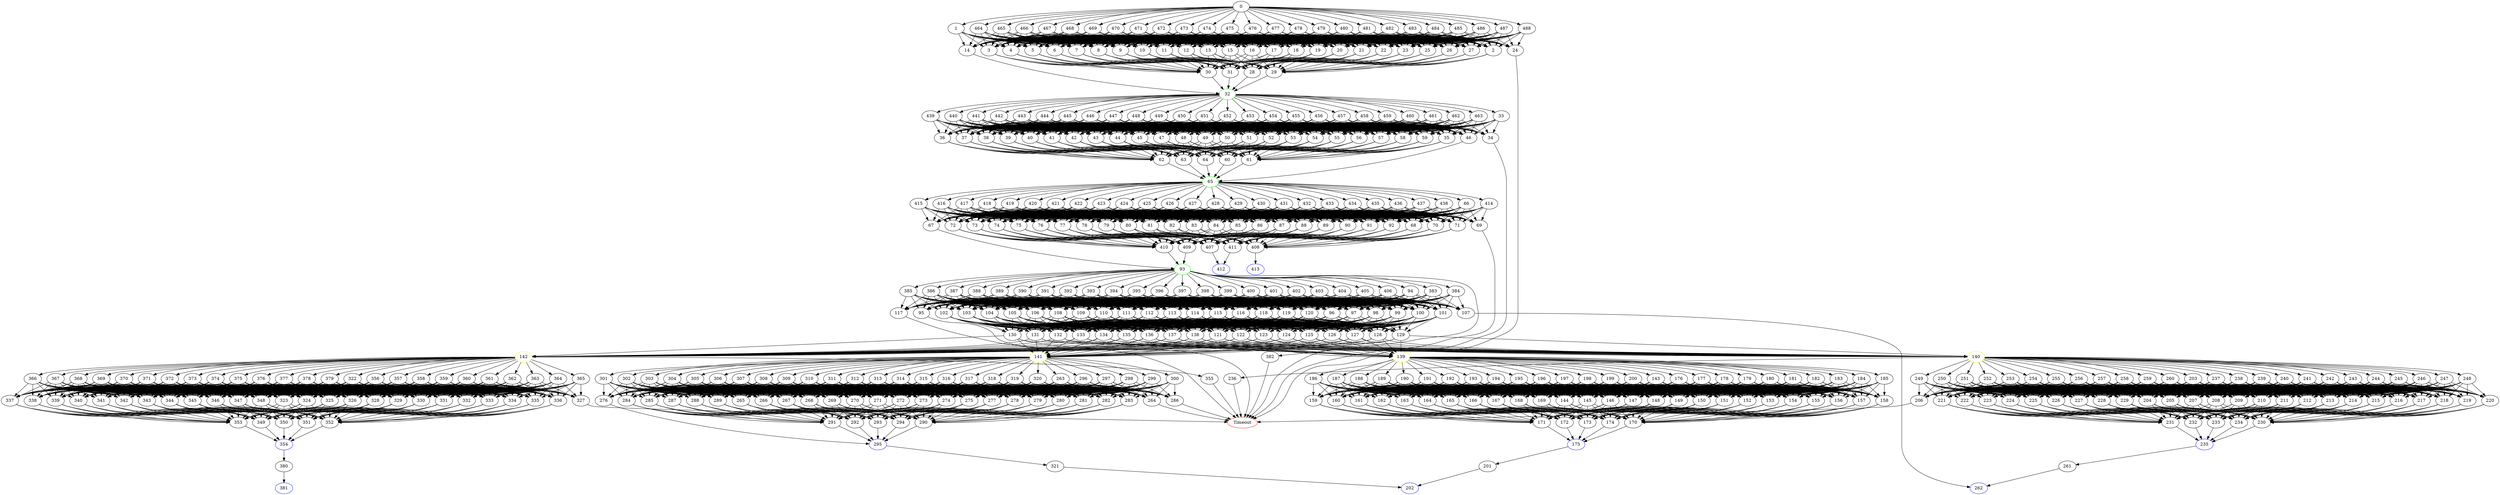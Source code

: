 digraph G {
	0 -> 1;
	0 -> 464;
	0 -> 465;
	0 -> 466;
	0 -> 467;
	0 -> 468;
	0 -> 469;
	0 -> 470;
	0 -> 471;
	0 -> 472;
	0 -> 473;
	0 -> 474;
	0 -> 475;
	0 -> 476;
	0 -> 477;
	0 -> 478;
	0 -> 479;
	0 -> 480;
	0 -> 481;
	0 -> 482;
	0 -> 483;
	0 -> 484;
	0 -> 485;
	0 -> 486;
	0 -> 487;
	0 -> 488;
	1 -> 2;
	1 -> 3;
	1 -> 4;
	1 -> 5;
	1 -> 6;
	1 -> 7;
	1 -> 8;
	1 -> 9;
	1 -> 10;
	1 -> 11;
	1 -> 12;
	1 -> 13;
	1 -> 14;
	1 -> 15;
	1 -> 16;
	1 -> 17;
	1 -> 18;
	1 -> 19;
	1 -> 20;
	1 -> 21;
	1 -> 22;
	1 -> 23;
	1 -> 24;
	1 -> 25;
	1 -> 26;
	1 -> 27;
	2 -> 28;
	2 -> 29;
	2 -> 30;
	2 -> 31;
	3 -> 28;
	3 -> 29;
	3 -> 30;
	3 -> 31;
	4 -> 28;
	4 -> 29;
	4 -> 30;
	4 -> 31;
	5 -> 28;
	5 -> 29;
	5 -> 30;
	5 -> 31;
	6 -> 28;
	6 -> 29;
	6 -> 30;
	6 -> 31;
	7 -> 28;
	7 -> 29;
	7 -> 30;
	7 -> 31;
	8 -> 28;
	8 -> 29;
	8 -> 30;
	8 -> 31;
	9 -> 28;
	9 -> 29;
	9 -> 30;
	9 -> 31;
	10 -> 28;
	10 -> 29;
	10 -> 30;
	10 -> 31;
	11 -> 28;
	11 -> 29;
	11 -> 30;
	11 -> 31;
	12 -> 28;
	12 -> 29;
	12 -> 30;
	12 -> 31;
	13 -> 28;
	13 -> 29;
	13 -> 30;
	13 -> 31;
	14 -> "32";
32 [color=green];
	15 -> 28;
	15 -> 29;
	15 -> 30;
	15 -> 31;
	16 -> 28;
	16 -> 29;
	16 -> 30;
	16 -> 31;
	17 -> 28;
	17 -> 29;
	17 -> 30;
	17 -> 31;
	18 -> 28;
	18 -> 29;
	18 -> 30;
	18 -> 31;
	19 -> 28;
	19 -> 29;
	19 -> 30;
	19 -> 31;
	20 -> 28;
	20 -> 29;
	20 -> 30;
	20 -> 31;
	21 -> 28;
	21 -> 29;
	21 -> 30;
	21 -> 31;
	22 -> 28;
	22 -> 29;
	22 -> 30;
	22 -> 31;
	23 -> 28;
	23 -> 29;
	23 -> 30;
	23 -> 31;
	24 -> "Timeout";
Timeout [color=red];
	25 -> 28;
	25 -> 29;
	25 -> 30;
	25 -> 31;
	26 -> 28;
	26 -> 29;
	26 -> 30;
	26 -> 31;
	27 -> 28;
	27 -> 29;
	27 -> 30;
	27 -> 31;
	28 -> "32";
32 [color=green];
	29 -> "32";
32 [color=green];
	30 -> "32";
32 [color=green];
	31 -> "32";
32 [color=green];
	32 -> 33;
	32 -> 439;
	32 -> 440;
	32 -> 441;
	32 -> 442;
	32 -> 443;
	32 -> 444;
	32 -> 445;
	32 -> 446;
	32 -> 447;
	32 -> 448;
	32 -> 449;
	32 -> 450;
	32 -> 451;
	32 -> 452;
	32 -> 453;
	32 -> 454;
	32 -> 455;
	32 -> 456;
	32 -> 457;
	32 -> 458;
	32 -> 459;
	32 -> 460;
	32 -> 461;
	32 -> 462;
	32 -> 463;
	33 -> 34;
	33 -> 35;
	33 -> 36;
	33 -> 37;
	33 -> 38;
	33 -> 39;
	33 -> 40;
	33 -> 41;
	33 -> 42;
	33 -> 43;
	33 -> 44;
	33 -> 45;
	33 -> 46;
	33 -> 47;
	33 -> 48;
	33 -> 49;
	33 -> 50;
	33 -> 51;
	33 -> 52;
	33 -> 53;
	33 -> 54;
	33 -> 55;
	33 -> 56;
	33 -> 57;
	33 -> 58;
	33 -> 59;
	34 -> "Timeout";
Timeout [color=red];
	35 -> 60;
	35 -> 61;
	35 -> 62;
	35 -> 63;
	35 -> 64;
	36 -> 60;
	36 -> 61;
	36 -> 62;
	36 -> 63;
	36 -> 64;
	37 -> 60;
	37 -> 61;
	37 -> 62;
	37 -> 63;
	37 -> 64;
	38 -> 60;
	38 -> 61;
	38 -> 62;
	38 -> 63;
	38 -> 64;
	39 -> 60;
	39 -> 61;
	39 -> 62;
	39 -> 63;
	39 -> 64;
	40 -> 60;
	40 -> 61;
	40 -> 62;
	40 -> 63;
	40 -> 64;
	41 -> 60;
	41 -> 61;
	41 -> 62;
	41 -> 63;
	41 -> 64;
	42 -> 60;
	42 -> 61;
	42 -> 62;
	42 -> 63;
	42 -> 64;
	43 -> 60;
	43 -> 61;
	43 -> 62;
	43 -> 63;
	43 -> 64;
	44 -> 60;
	44 -> 61;
	44 -> 62;
	44 -> 63;
	44 -> 64;
	45 -> 60;
	45 -> 61;
	45 -> 62;
	45 -> 63;
	45 -> 64;
	46 -> "65";
65 [color=green];
	47 -> 60;
	47 -> 61;
	47 -> 62;
	47 -> 63;
	47 -> 64;
	48 -> 60;
	48 -> 61;
	48 -> 62;
	48 -> 63;
	48 -> 64;
	49 -> 60;
	49 -> 61;
	49 -> 62;
	49 -> 63;
	49 -> 64;
	50 -> 60;
	50 -> 61;
	50 -> 62;
	50 -> 63;
	50 -> 64;
	51 -> 60;
	51 -> 61;
	51 -> 62;
	51 -> 63;
	51 -> 64;
	52 -> 60;
	52 -> 61;
	52 -> 62;
	52 -> 63;
	52 -> 64;
	53 -> 60;
	53 -> 61;
	53 -> 62;
	53 -> 63;
	53 -> 64;
	54 -> 60;
	54 -> 61;
	54 -> 62;
	54 -> 63;
	54 -> 64;
	55 -> 60;
	55 -> 61;
	55 -> 62;
	55 -> 63;
	55 -> 64;
	56 -> 60;
	56 -> 61;
	56 -> 62;
	56 -> 63;
	56 -> 64;
	57 -> 60;
	57 -> 61;
	57 -> 62;
	57 -> 63;
	57 -> 64;
	58 -> 60;
	58 -> 61;
	58 -> 62;
	58 -> 63;
	58 -> 64;
	59 -> 60;
	59 -> 61;
	59 -> 62;
	59 -> 63;
	59 -> 64;
	60 -> "65";
65 [color=green];
	61 -> "65";
65 [color=green];
	62 -> "65";
65 [color=green];
	63 -> "65";
65 [color=green];
	64 -> "65";
65 [color=green];
	65 -> 66;
	65 -> 414;
	65 -> 415;
	65 -> 416;
	65 -> 417;
	65 -> 418;
	65 -> 419;
	65 -> 420;
	65 -> 421;
	65 -> 422;
	65 -> 423;
	65 -> 424;
	65 -> 425;
	65 -> 426;
	65 -> 427;
	65 -> 428;
	65 -> 429;
	65 -> 430;
	65 -> 431;
	65 -> 432;
	65 -> 433;
	65 -> 434;
	65 -> 435;
	65 -> 436;
	65 -> 437;
	65 -> 438;
	66 -> 67;
	66 -> 68;
	66 -> 69;
	66 -> 70;
	66 -> 71;
	66 -> 72;
	66 -> 73;
	66 -> 74;
	66 -> 75;
	66 -> 76;
	66 -> 77;
	66 -> 78;
	66 -> 79;
	66 -> 80;
	66 -> 81;
	66 -> 82;
	66 -> 83;
	66 -> 84;
	66 -> 85;
	66 -> 86;
	66 -> 87;
	66 -> 88;
	66 -> 89;
	66 -> 90;
	66 -> 91;
	66 -> 92;
	67 -> "93";
93 [color=green];
	68 -> 407;
	68 -> 408;
	68 -> 409;
	68 -> 410;
	68 -> 411;
	69 -> "Timeout";
Timeout [color=red];
	70 -> 407;
	70 -> 408;
	70 -> 409;
	70 -> 410;
	70 -> 411;
	71 -> 407;
	71 -> 408;
	71 -> 409;
	71 -> 410;
	71 -> 411;
	72 -> 407;
	72 -> 408;
	72 -> 409;
	72 -> 410;
	72 -> 411;
	73 -> 407;
	73 -> 408;
	73 -> 409;
	73 -> 410;
	73 -> 411;
	74 -> 407;
	74 -> 408;
	74 -> 409;
	74 -> 410;
	74 -> 411;
	75 -> 407;
	75 -> 408;
	75 -> 409;
	75 -> 410;
	75 -> 411;
	76 -> 407;
	76 -> 408;
	76 -> 409;
	76 -> 410;
	76 -> 411;
	77 -> 407;
	77 -> 408;
	77 -> 409;
	77 -> 410;
	77 -> 411;
	78 -> 407;
	78 -> 408;
	78 -> 409;
	78 -> 410;
	78 -> 411;
	79 -> 407;
	79 -> 408;
	79 -> 409;
	79 -> 410;
	79 -> 411;
	80 -> 407;
	80 -> 408;
	80 -> 409;
	80 -> 410;
	80 -> 411;
	81 -> 407;
	81 -> 408;
	81 -> 409;
	81 -> 410;
	81 -> 411;
	82 -> 407;
	82 -> 408;
	82 -> 409;
	82 -> 410;
	82 -> 411;
	83 -> 407;
	83 -> 408;
	83 -> 409;
	83 -> 410;
	83 -> 411;
	84 -> 407;
	84 -> 408;
	84 -> 409;
	84 -> 410;
	84 -> 411;
	85 -> 407;
	85 -> 408;
	85 -> 409;
	85 -> 410;
	85 -> 411;
	86 -> 407;
	86 -> 408;
	86 -> 409;
	86 -> 410;
	86 -> 411;
	87 -> 407;
	87 -> 408;
	87 -> 409;
	87 -> 410;
	87 -> 411;
	88 -> 407;
	88 -> 408;
	88 -> 409;
	88 -> 410;
	88 -> 411;
	89 -> 407;
	89 -> 408;
	89 -> 409;
	89 -> 410;
	89 -> 411;
	90 -> 407;
	90 -> 408;
	90 -> 409;
	90 -> 410;
	90 -> 411;
	91 -> 407;
	91 -> 408;
	91 -> 409;
	91 -> 410;
	91 -> 411;
	92 -> 407;
	92 -> 408;
	92 -> 409;
	92 -> 410;
	92 -> 411;
	93 -> 94;
	93 -> 382;
	93 -> 383;
	93 -> 384;
	93 -> 385;
	93 -> 386;
	93 -> 387;
	93 -> 388;
	93 -> 389;
	93 -> 390;
	93 -> 391;
	93 -> 392;
	93 -> 393;
	93 -> 394;
	93 -> 395;
	93 -> 396;
	93 -> 397;
	93 -> 398;
	93 -> 399;
	93 -> 400;
	93 -> 401;
	93 -> 402;
	93 -> 403;
	93 -> 404;
	93 -> 405;
	93 -> 406;
	94 -> 95;
	94 -> 96;
	94 -> 97;
	94 -> 98;
	94 -> 99;
	94 -> 100;
	94 -> 101;
	94 -> 102;
	94 -> 103;
	94 -> 104;
	94 -> 105;
	94 -> 106;
	94 -> 107;
	94 -> 108;
	94 -> 109;
	94 -> 110;
	94 -> 111;
	94 -> 112;
	94 -> 113;
	94 -> 114;
	94 -> 115;
	94 -> 116;
	94 -> 117;
	94 -> 118;
	94 -> 119;
	94 -> 120;
	95 -> "Timeout";
Timeout [color=red];
	96 -> 121;
	96 -> 122;
	96 -> 123;
	96 -> 124;
	96 -> 125;
	96 -> 126;
	96 -> 127;
	96 -> 128;
	96 -> 129;
	96 -> 130;
	96 -> 131;
	96 -> 132;
	96 -> 133;
	96 -> 134;
	96 -> 135;
	96 -> 136;
	96 -> 137;
	96 -> 138;
	97 -> 121;
	97 -> 122;
	97 -> 123;
	97 -> 124;
	97 -> 125;
	97 -> 126;
	97 -> 127;
	97 -> 128;
	97 -> 129;
	97 -> 130;
	97 -> 131;
	97 -> 132;
	97 -> 133;
	97 -> 134;
	97 -> 135;
	97 -> 136;
	97 -> 137;
	97 -> 138;
	98 -> 121;
	98 -> 122;
	98 -> 123;
	98 -> 124;
	98 -> 125;
	98 -> 126;
	98 -> 127;
	98 -> 128;
	98 -> 129;
	98 -> 130;
	98 -> 131;
	98 -> 132;
	98 -> 133;
	98 -> 134;
	98 -> 135;
	98 -> 136;
	98 -> 137;
	98 -> 138;
	99 -> 121;
	99 -> 122;
	99 -> 123;
	99 -> 124;
	99 -> 125;
	99 -> 126;
	99 -> 127;
	99 -> 128;
	99 -> 129;
	99 -> 130;
	99 -> 131;
	99 -> 132;
	99 -> 133;
	99 -> 134;
	99 -> 135;
	99 -> 136;
	99 -> 137;
	99 -> 138;
	100 -> 121;
	100 -> 122;
	100 -> 123;
	100 -> 124;
	100 -> 125;
	100 -> 126;
	100 -> 127;
	100 -> 128;
	100 -> 129;
	100 -> 130;
	100 -> 131;
	100 -> 132;
	100 -> 133;
	100 -> 134;
	100 -> 135;
	100 -> 136;
	100 -> 137;
	100 -> 138;
	101 -> 121;
	101 -> 122;
	101 -> 123;
	101 -> 124;
	101 -> 125;
	101 -> 126;
	101 -> 127;
	101 -> 128;
	101 -> 129;
	101 -> 130;
	101 -> 131;
	101 -> 132;
	101 -> 133;
	101 -> 134;
	101 -> 135;
	101 -> 136;
	101 -> 137;
	101 -> 138;
	102 -> 121;
	102 -> 122;
	102 -> 123;
	102 -> 124;
	102 -> 125;
	102 -> 126;
	102 -> 127;
	102 -> 128;
	102 -> 129;
	102 -> 130;
	102 -> 131;
	102 -> 132;
	102 -> 133;
	102 -> 134;
	102 -> 135;
	102 -> 136;
	102 -> 137;
	102 -> 138;
	103 -> 121;
	103 -> 122;
	103 -> 123;
	103 -> 124;
	103 -> 125;
	103 -> 126;
	103 -> 127;
	103 -> 128;
	103 -> 129;
	103 -> 130;
	103 -> 131;
	103 -> 132;
	103 -> 133;
	103 -> 134;
	103 -> 135;
	103 -> 136;
	103 -> 137;
	103 -> 138;
	104 -> 121;
	104 -> 122;
	104 -> 123;
	104 -> 124;
	104 -> 125;
	104 -> 126;
	104 -> 127;
	104 -> 128;
	104 -> 129;
	104 -> 130;
	104 -> 131;
	104 -> 132;
	104 -> 133;
	104 -> 134;
	104 -> 135;
	104 -> 136;
	104 -> 137;
	104 -> 138;
	105 -> 121;
	105 -> 122;
	105 -> 123;
	105 -> 124;
	105 -> 125;
	105 -> 126;
	105 -> 127;
	105 -> 128;
	105 -> 129;
	105 -> 130;
	105 -> 131;
	105 -> 132;
	105 -> 133;
	105 -> 134;
	105 -> 135;
	105 -> 136;
	105 -> 137;
	105 -> 138;
	106 -> 121;
	106 -> 122;
	106 -> 123;
	106 -> 124;
	106 -> 125;
	106 -> 126;
	106 -> 127;
	106 -> 128;
	106 -> 129;
	106 -> 130;
	106 -> 131;
	106 -> 132;
	106 -> 133;
	106 -> 134;
	106 -> 135;
	106 -> 136;
	106 -> 137;
	106 -> 138;
	107 -> "262";
262 [color=blue];
	108 -> 121;
	108 -> 122;
	108 -> 123;
	108 -> 124;
	108 -> 125;
	108 -> 126;
	108 -> 127;
	108 -> 128;
	108 -> 129;
	108 -> 130;
	108 -> 131;
	108 -> 132;
	108 -> 133;
	108 -> 134;
	108 -> 135;
	108 -> 136;
	108 -> 137;
	108 -> 138;
	109 -> 121;
	109 -> 122;
	109 -> 123;
	109 -> 124;
	109 -> 125;
	109 -> 126;
	109 -> 127;
	109 -> 128;
	109 -> 129;
	109 -> 130;
	109 -> 131;
	109 -> 132;
	109 -> 133;
	109 -> 134;
	109 -> 135;
	109 -> 136;
	109 -> 137;
	109 -> 138;
	110 -> 121;
	110 -> 122;
	110 -> 123;
	110 -> 124;
	110 -> 125;
	110 -> 126;
	110 -> 127;
	110 -> 128;
	110 -> 129;
	110 -> 130;
	110 -> 131;
	110 -> 132;
	110 -> 133;
	110 -> 134;
	110 -> 135;
	110 -> 136;
	110 -> 137;
	110 -> 138;
	111 -> 121;
	111 -> 122;
	111 -> 123;
	111 -> 124;
	111 -> 125;
	111 -> 126;
	111 -> 127;
	111 -> 128;
	111 -> 129;
	111 -> 130;
	111 -> 131;
	111 -> 132;
	111 -> 133;
	111 -> 134;
	111 -> 135;
	111 -> 136;
	111 -> 137;
	111 -> 138;
	112 -> 121;
	112 -> 122;
	112 -> 123;
	112 -> 124;
	112 -> 125;
	112 -> 126;
	112 -> 127;
	112 -> 128;
	112 -> 129;
	112 -> 130;
	112 -> 131;
	112 -> 132;
	112 -> 133;
	112 -> 134;
	112 -> 135;
	112 -> 136;
	112 -> 137;
	112 -> 138;
	113 -> 121;
	113 -> 122;
	113 -> 123;
	113 -> 124;
	113 -> 125;
	113 -> 126;
	113 -> 127;
	113 -> 128;
	113 -> 129;
	113 -> 130;
	113 -> 131;
	113 -> 132;
	113 -> 133;
	113 -> 134;
	113 -> 135;
	113 -> 136;
	113 -> 137;
	113 -> 138;
	114 -> 121;
	114 -> 122;
	114 -> 123;
	114 -> 124;
	114 -> 125;
	114 -> 126;
	114 -> 127;
	114 -> 128;
	114 -> 129;
	114 -> 130;
	114 -> 131;
	114 -> 132;
	114 -> 133;
	114 -> 134;
	114 -> 135;
	114 -> 136;
	114 -> 137;
	114 -> 138;
	115 -> 121;
	115 -> 122;
	115 -> 123;
	115 -> 124;
	115 -> 125;
	115 -> 126;
	115 -> 127;
	115 -> 128;
	115 -> 129;
	115 -> 130;
	115 -> 131;
	115 -> 132;
	115 -> 133;
	115 -> 134;
	115 -> 135;
	115 -> 136;
	115 -> 137;
	115 -> 138;
	116 -> 121;
	116 -> 122;
	116 -> 123;
	116 -> 124;
	116 -> 125;
	116 -> 126;
	116 -> 127;
	116 -> 128;
	116 -> 129;
	116 -> 130;
	116 -> 131;
	116 -> 132;
	116 -> 133;
	116 -> 134;
	116 -> 135;
	116 -> 136;
	116 -> 137;
	116 -> 138;
	117 -> "Timeout";
Timeout [color=red];
	118 -> 121;
	118 -> 122;
	118 -> 123;
	118 -> 124;
	118 -> 125;
	118 -> 126;
	118 -> 127;
	118 -> 128;
	118 -> 129;
	118 -> 130;
	118 -> 131;
	118 -> 132;
	118 -> 133;
	118 -> 134;
	118 -> 135;
	118 -> 136;
	118 -> 137;
	118 -> 138;
	119 -> 121;
	119 -> 122;
	119 -> 123;
	119 -> 124;
	119 -> 125;
	119 -> 126;
	119 -> 127;
	119 -> 128;
	119 -> 129;
	119 -> 130;
	119 -> 131;
	119 -> 132;
	119 -> 133;
	119 -> 134;
	119 -> 135;
	119 -> 136;
	119 -> 137;
	119 -> 138;
	120 -> 121;
	120 -> 122;
	120 -> 123;
	120 -> 124;
	120 -> 125;
	120 -> 126;
	120 -> 127;
	120 -> 128;
	120 -> 129;
	120 -> 130;
	120 -> 131;
	120 -> 132;
	120 -> 133;
	120 -> 134;
	120 -> 135;
	120 -> 136;
	120 -> 137;
	120 -> 138;
	121 -> "139";
139 [color=yellow];
	121 -> "140";
140 [color=yellow];
	121 -> "141";
141 [color=yellow];
	121 -> "142";
142 [color=yellow];
	122 -> "139";
139 [color=yellow];
	122 -> "140";
140 [color=yellow];
	122 -> "141";
141 [color=yellow];
	122 -> "142";
142 [color=yellow];
	123 -> "139";
139 [color=yellow];
	123 -> "140";
140 [color=yellow];
	123 -> "141";
141 [color=yellow];
	123 -> "142";
142 [color=yellow];
	124 -> "139";
139 [color=yellow];
	124 -> "140";
140 [color=yellow];
	124 -> "141";
141 [color=yellow];
	124 -> "142";
142 [color=yellow];
	125 -> "139";
139 [color=yellow];
	125 -> "140";
140 [color=yellow];
	125 -> "141";
141 [color=yellow];
	125 -> "142";
142 [color=yellow];
	126 -> "139";
139 [color=yellow];
	126 -> "140";
140 [color=yellow];
	126 -> "141";
141 [color=yellow];
	126 -> "142";
142 [color=yellow];
	127 -> "139";
139 [color=yellow];
	127 -> "140";
140 [color=yellow];
	127 -> "141";
141 [color=yellow];
	127 -> "142";
142 [color=yellow];
	128 -> "139";
139 [color=yellow];
	128 -> "140";
140 [color=yellow];
	128 -> "141";
141 [color=yellow];
	128 -> "142";
142 [color=yellow];
	129 -> "139";
139 [color=yellow];
	129 -> "140";
140 [color=yellow];
	129 -> "141";
141 [color=yellow];
	129 -> "142";
142 [color=yellow];
	130 -> "139";
139 [color=yellow];
	130 -> "140";
140 [color=yellow];
	130 -> "141";
141 [color=yellow];
	130 -> "142";
142 [color=yellow];
	131 -> "139";
139 [color=yellow];
	131 -> "140";
140 [color=yellow];
	131 -> "141";
141 [color=yellow];
	131 -> "142";
142 [color=yellow];
	132 -> "139";
139 [color=yellow];
	132 -> "140";
140 [color=yellow];
	132 -> "141";
141 [color=yellow];
	132 -> "142";
142 [color=yellow];
	133 -> "139";
139 [color=yellow];
	133 -> "140";
140 [color=yellow];
	133 -> "141";
141 [color=yellow];
	133 -> "142";
142 [color=yellow];
	134 -> "139";
139 [color=yellow];
	134 -> "140";
140 [color=yellow];
	134 -> "141";
141 [color=yellow];
	134 -> "142";
142 [color=yellow];
	135 -> "139";
139 [color=yellow];
	135 -> "140";
140 [color=yellow];
	135 -> "141";
141 [color=yellow];
	135 -> "142";
142 [color=yellow];
	136 -> "139";
139 [color=yellow];
	136 -> "140";
140 [color=yellow];
	136 -> "141";
141 [color=yellow];
	136 -> "142";
142 [color=yellow];
	137 -> "139";
139 [color=yellow];
	137 -> "140";
140 [color=yellow];
	137 -> "141";
141 [color=yellow];
	137 -> "142";
142 [color=yellow];
	138 -> "139";
139 [color=yellow];
	138 -> "140";
140 [color=yellow];
	138 -> "141";
141 [color=yellow];
	138 -> "142";
142 [color=yellow];
	139 -> 143;
	139 -> 176;
	139 -> 177;
	139 -> 178;
	139 -> 179;
	139 -> 180;
	139 -> 181;
	139 -> 182;
	139 -> 183;
	139 -> 184;
	139 -> 185;
	139 -> 186;
	139 -> 187;
	139 -> 188;
	139 -> 189;
	139 -> 190;
	139 -> 191;
	139 -> 192;
	139 -> 193;
	139 -> 194;
	139 -> 195;
	139 -> 196;
	139 -> 197;
	139 -> 198;
	139 -> 199;
	139 -> 200;
	140 -> 203;
	140 -> 236;
	140 -> 237;
	140 -> 238;
	140 -> 239;
	140 -> 240;
	140 -> 241;
	140 -> 242;
	140 -> 243;
	140 -> 244;
	140 -> 245;
	140 -> 246;
	140 -> 247;
	140 -> 248;
	140 -> 249;
	140 -> 250;
	140 -> 251;
	140 -> 252;
	140 -> 253;
	140 -> 254;
	140 -> 255;
	140 -> 256;
	140 -> 257;
	140 -> 258;
	140 -> 259;
	140 -> 260;
	141 -> 263;
	141 -> 296;
	141 -> 297;
	141 -> 298;
	141 -> 299;
	141 -> 300;
	141 -> 301;
	141 -> 302;
	141 -> 303;
	141 -> 304;
	141 -> 305;
	141 -> 306;
	141 -> 307;
	141 -> 308;
	141 -> 309;
	141 -> 310;
	141 -> 311;
	141 -> 312;
	141 -> 313;
	141 -> 314;
	141 -> 315;
	141 -> 316;
	141 -> 317;
	141 -> 318;
	141 -> 319;
	141 -> 320;
	142 -> 322;
	142 -> 355;
	142 -> 356;
	142 -> 357;
	142 -> 358;
	142 -> 359;
	142 -> 360;
	142 -> 361;
	142 -> 362;
	142 -> 363;
	142 -> 364;
	142 -> 365;
	142 -> 366;
	142 -> 367;
	142 -> 368;
	142 -> 369;
	142 -> 370;
	142 -> 371;
	142 -> 372;
	142 -> 373;
	142 -> 374;
	142 -> 375;
	142 -> 376;
	142 -> 377;
	142 -> 378;
	142 -> 379;
	143 -> 144;
	143 -> 145;
	143 -> 146;
	143 -> 147;
	143 -> 148;
	143 -> 149;
	143 -> 150;
	143 -> 151;
	143 -> 152;
	143 -> 153;
	143 -> 154;
	143 -> 155;
	143 -> 156;
	143 -> 157;
	143 -> 158;
	143 -> 159;
	143 -> 160;
	143 -> 161;
	143 -> 162;
	143 -> 163;
	143 -> 164;
	143 -> 165;
	143 -> 166;
	143 -> 167;
	143 -> 168;
	143 -> 169;
	144 -> 170;
	144 -> 171;
	144 -> 172;
	144 -> 173;
	144 -> 174;
	145 -> 170;
	145 -> 171;
	145 -> 172;
	145 -> 173;
	145 -> 174;
	146 -> 170;
	146 -> 171;
	146 -> 172;
	146 -> 173;
	146 -> 174;
	147 -> 170;
	147 -> 171;
	147 -> 172;
	147 -> 173;
	147 -> 174;
	148 -> 170;
	148 -> 171;
	148 -> 172;
	148 -> 173;
	148 -> 174;
	149 -> 170;
	149 -> 171;
	149 -> 172;
	149 -> 173;
	149 -> 174;
	150 -> 170;
	150 -> 171;
	150 -> 172;
	150 -> 173;
	150 -> 174;
	151 -> 170;
	151 -> 171;
	151 -> 172;
	151 -> 173;
	151 -> 174;
	152 -> 170;
	152 -> 171;
	152 -> 172;
	152 -> 173;
	152 -> 174;
	153 -> 170;
	153 -> 171;
	153 -> 172;
	153 -> 173;
	153 -> 174;
	154 -> 170;
	154 -> 171;
	154 -> 172;
	154 -> 173;
	154 -> 174;
	155 -> 170;
	155 -> 171;
	155 -> 172;
	155 -> 173;
	155 -> 174;
	156 -> 170;
	156 -> 171;
	156 -> 172;
	156 -> 173;
	156 -> 174;
	157 -> 170;
	157 -> 171;
	157 -> 172;
	157 -> 173;
	157 -> 174;
	158 -> 170;
	158 -> 171;
	158 -> 172;
	158 -> 173;
	158 -> 174;
	159 -> 170;
	159 -> 171;
	159 -> 172;
	159 -> 173;
	159 -> 174;
	160 -> 170;
	160 -> 171;
	160 -> 172;
	160 -> 173;
	160 -> 174;
	161 -> 170;
	161 -> 171;
	161 -> 172;
	161 -> 173;
	161 -> 174;
	162 -> 170;
	162 -> 171;
	162 -> 172;
	162 -> 173;
	162 -> 174;
	163 -> 170;
	163 -> 171;
	163 -> 172;
	163 -> 173;
	163 -> 174;
	164 -> 170;
	164 -> 171;
	164 -> 172;
	164 -> 173;
	164 -> 174;
	165 -> 170;
	165 -> 171;
	165 -> 172;
	165 -> 173;
	165 -> 174;
	166 -> 170;
	166 -> 171;
	166 -> 172;
	166 -> 173;
	166 -> 174;
	167 -> 170;
	167 -> 171;
	167 -> 172;
	167 -> 173;
	167 -> 174;
	168 -> 170;
	168 -> 171;
	168 -> 172;
	168 -> 173;
	168 -> 174;
	169 -> 170;
	169 -> 171;
	169 -> 172;
	169 -> 173;
	169 -> 174;
	170 -> "175";
175 [color=blue];
	171 -> "175";
175 [color=blue];
	172 -> "175";
175 [color=blue];
	173 -> "175";
175 [color=blue];
	174 -> "175";
175 [color=blue];
	175 -> 201;
	176 -> 144;
	176 -> 145;
	176 -> 146;
	176 -> 147;
	176 -> 148;
	176 -> 149;
	176 -> 150;
	176 -> 151;
	176 -> 152;
	176 -> 153;
	176 -> 154;
	176 -> 155;
	176 -> 156;
	176 -> 157;
	176 -> 158;
	176 -> 159;
	176 -> 160;
	176 -> 161;
	176 -> 162;
	176 -> 163;
	176 -> 164;
	176 -> 165;
	176 -> 166;
	176 -> 167;
	176 -> 168;
	176 -> 169;
	177 -> 144;
	177 -> 145;
	177 -> 146;
	177 -> 147;
	177 -> 148;
	177 -> 149;
	177 -> 150;
	177 -> 151;
	177 -> 152;
	177 -> 153;
	177 -> 154;
	177 -> 155;
	177 -> 156;
	177 -> 157;
	177 -> 158;
	177 -> 159;
	177 -> 160;
	177 -> 161;
	177 -> 162;
	177 -> 163;
	177 -> 164;
	177 -> 165;
	177 -> 166;
	177 -> 167;
	177 -> 168;
	177 -> 169;
	178 -> 144;
	178 -> 145;
	178 -> 146;
	178 -> 147;
	178 -> 148;
	178 -> 149;
	178 -> 150;
	178 -> 151;
	178 -> 152;
	178 -> 153;
	178 -> 154;
	178 -> 155;
	178 -> 156;
	178 -> 157;
	178 -> 158;
	178 -> 159;
	178 -> 160;
	178 -> 161;
	178 -> 162;
	178 -> 163;
	178 -> 164;
	178 -> 165;
	178 -> 166;
	178 -> 167;
	178 -> 168;
	178 -> 169;
	179 -> 144;
	179 -> 145;
	179 -> 146;
	179 -> 147;
	179 -> 148;
	179 -> 149;
	179 -> 150;
	179 -> 151;
	179 -> 152;
	179 -> 153;
	179 -> 154;
	179 -> 155;
	179 -> 156;
	179 -> 157;
	179 -> 158;
	179 -> 159;
	179 -> 160;
	179 -> 161;
	179 -> 162;
	179 -> 163;
	179 -> 164;
	179 -> 165;
	179 -> 166;
	179 -> 167;
	179 -> 168;
	179 -> 169;
	180 -> 144;
	180 -> 145;
	180 -> 146;
	180 -> 147;
	180 -> 148;
	180 -> 149;
	180 -> 150;
	180 -> 151;
	180 -> 152;
	180 -> 153;
	180 -> 154;
	180 -> 155;
	180 -> 156;
	180 -> 157;
	180 -> 158;
	180 -> 159;
	180 -> 160;
	180 -> 161;
	180 -> 162;
	180 -> 163;
	180 -> 164;
	180 -> 165;
	180 -> 166;
	180 -> 167;
	180 -> 168;
	180 -> 169;
	181 -> 144;
	181 -> 145;
	181 -> 146;
	181 -> 147;
	181 -> 148;
	181 -> 149;
	181 -> 150;
	181 -> 151;
	181 -> 152;
	181 -> 153;
	181 -> 154;
	181 -> 155;
	181 -> 156;
	181 -> 157;
	181 -> 158;
	181 -> 159;
	181 -> 160;
	181 -> 161;
	181 -> 162;
	181 -> 163;
	181 -> 164;
	181 -> 165;
	181 -> 166;
	181 -> 167;
	181 -> 168;
	181 -> 169;
	182 -> 144;
	182 -> 145;
	182 -> 146;
	182 -> 147;
	182 -> 148;
	182 -> 149;
	182 -> 150;
	182 -> 151;
	182 -> 152;
	182 -> 153;
	182 -> 154;
	182 -> 155;
	182 -> 156;
	182 -> 157;
	182 -> 158;
	182 -> 159;
	182 -> 160;
	182 -> 161;
	182 -> 162;
	182 -> 163;
	182 -> 164;
	182 -> 165;
	182 -> 166;
	182 -> 167;
	182 -> 168;
	182 -> 169;
	183 -> 144;
	183 -> 145;
	183 -> 146;
	183 -> 147;
	183 -> 148;
	183 -> 149;
	183 -> 150;
	183 -> 151;
	183 -> 152;
	183 -> 153;
	183 -> 154;
	183 -> 155;
	183 -> 156;
	183 -> 157;
	183 -> 158;
	183 -> 159;
	183 -> 160;
	183 -> 161;
	183 -> 162;
	183 -> 163;
	183 -> 164;
	183 -> 165;
	183 -> 166;
	183 -> 167;
	183 -> 168;
	183 -> 169;
	184 -> 144;
	184 -> 145;
	184 -> 146;
	184 -> 147;
	184 -> 148;
	184 -> 149;
	184 -> 150;
	184 -> 151;
	184 -> 152;
	184 -> 153;
	184 -> 154;
	184 -> 155;
	184 -> 156;
	184 -> 157;
	184 -> 158;
	184 -> 159;
	184 -> 160;
	184 -> 161;
	184 -> 162;
	184 -> 163;
	184 -> 164;
	184 -> 165;
	184 -> 166;
	184 -> 167;
	184 -> 168;
	184 -> 169;
	185 -> 144;
	185 -> 145;
	185 -> 146;
	185 -> 147;
	185 -> 148;
	185 -> 149;
	185 -> 150;
	185 -> 151;
	185 -> 152;
	185 -> 153;
	185 -> 154;
	185 -> 155;
	185 -> 156;
	185 -> 157;
	185 -> 158;
	185 -> 159;
	185 -> 160;
	185 -> 161;
	185 -> 162;
	185 -> 163;
	185 -> 164;
	185 -> 165;
	185 -> 166;
	185 -> 167;
	185 -> 168;
	185 -> 169;
	186 -> 144;
	186 -> 145;
	186 -> 146;
	186 -> 147;
	186 -> 148;
	186 -> 149;
	186 -> 150;
	186 -> 151;
	186 -> 152;
	186 -> 153;
	186 -> 154;
	186 -> 155;
	186 -> 156;
	186 -> 157;
	186 -> 158;
	186 -> 159;
	186 -> 160;
	186 -> 161;
	186 -> 162;
	186 -> 163;
	186 -> 164;
	186 -> 165;
	186 -> 166;
	186 -> 167;
	186 -> 168;
	186 -> 169;
	187 -> 144;
	187 -> 145;
	187 -> 146;
	187 -> 147;
	187 -> 148;
	187 -> 149;
	187 -> 150;
	187 -> 151;
	187 -> 152;
	187 -> 153;
	187 -> 154;
	187 -> 155;
	187 -> 156;
	187 -> 157;
	187 -> 158;
	187 -> 159;
	187 -> 160;
	187 -> 161;
	187 -> 162;
	187 -> 163;
	187 -> 164;
	187 -> 165;
	187 -> 166;
	187 -> 167;
	187 -> 168;
	187 -> 169;
	188 -> 144;
	188 -> 145;
	188 -> 146;
	188 -> 147;
	188 -> 148;
	188 -> 149;
	188 -> 150;
	188 -> 151;
	188 -> 152;
	188 -> 153;
	188 -> 154;
	188 -> 155;
	188 -> 156;
	188 -> 157;
	188 -> 158;
	188 -> 159;
	188 -> 160;
	188 -> 161;
	188 -> 162;
	188 -> 163;
	188 -> 164;
	188 -> 165;
	188 -> 166;
	188 -> 167;
	188 -> 168;
	188 -> 169;
	189 -> 144;
	189 -> 145;
	189 -> 146;
	189 -> 147;
	189 -> 148;
	189 -> 149;
	189 -> 150;
	189 -> 151;
	189 -> 152;
	189 -> 153;
	189 -> 154;
	189 -> 155;
	189 -> 156;
	189 -> 157;
	189 -> 158;
	189 -> 159;
	189 -> 160;
	189 -> 161;
	189 -> 162;
	189 -> 163;
	189 -> 164;
	189 -> 165;
	189 -> 166;
	189 -> 167;
	189 -> 168;
	189 -> 169;
	190 -> 144;
	190 -> 145;
	190 -> 146;
	190 -> 147;
	190 -> 148;
	190 -> 149;
	190 -> 150;
	190 -> 151;
	190 -> 152;
	190 -> 153;
	190 -> 154;
	190 -> 155;
	190 -> 156;
	190 -> 157;
	190 -> 158;
	190 -> 159;
	190 -> 160;
	190 -> 161;
	190 -> 162;
	190 -> 163;
	190 -> 164;
	190 -> 165;
	190 -> 166;
	190 -> 167;
	190 -> 168;
	190 -> 169;
	191 -> 144;
	191 -> 145;
	191 -> 146;
	191 -> 147;
	191 -> 148;
	191 -> 149;
	191 -> 150;
	191 -> 151;
	191 -> 152;
	191 -> 153;
	191 -> 154;
	191 -> 155;
	191 -> 156;
	191 -> 157;
	191 -> 158;
	191 -> 159;
	191 -> 160;
	191 -> 161;
	191 -> 162;
	191 -> 163;
	191 -> 164;
	191 -> 165;
	191 -> 166;
	191 -> 167;
	191 -> 168;
	191 -> 169;
	192 -> 144;
	192 -> 145;
	192 -> 146;
	192 -> 147;
	192 -> 148;
	192 -> 149;
	192 -> 150;
	192 -> 151;
	192 -> 152;
	192 -> 153;
	192 -> 154;
	192 -> 155;
	192 -> 156;
	192 -> 157;
	192 -> 158;
	192 -> 159;
	192 -> 160;
	192 -> 161;
	192 -> 162;
	192 -> 163;
	192 -> 164;
	192 -> 165;
	192 -> 166;
	192 -> 167;
	192 -> 168;
	192 -> 169;
	193 -> 144;
	193 -> 145;
	193 -> 146;
	193 -> 147;
	193 -> 148;
	193 -> 149;
	193 -> 150;
	193 -> 151;
	193 -> 152;
	193 -> 153;
	193 -> 154;
	193 -> 155;
	193 -> 156;
	193 -> 157;
	193 -> 158;
	193 -> 159;
	193 -> 160;
	193 -> 161;
	193 -> 162;
	193 -> 163;
	193 -> 164;
	193 -> 165;
	193 -> 166;
	193 -> 167;
	193 -> 168;
	193 -> 169;
	194 -> 144;
	194 -> 145;
	194 -> 146;
	194 -> 147;
	194 -> 148;
	194 -> 149;
	194 -> 150;
	194 -> 151;
	194 -> 152;
	194 -> 153;
	194 -> 154;
	194 -> 155;
	194 -> 156;
	194 -> 157;
	194 -> 158;
	194 -> 159;
	194 -> 160;
	194 -> 161;
	194 -> 162;
	194 -> 163;
	194 -> 164;
	194 -> 165;
	194 -> 166;
	194 -> 167;
	194 -> 168;
	194 -> 169;
	195 -> 144;
	195 -> 145;
	195 -> 146;
	195 -> 147;
	195 -> 148;
	195 -> 149;
	195 -> 150;
	195 -> 151;
	195 -> 152;
	195 -> 153;
	195 -> 154;
	195 -> 155;
	195 -> 156;
	195 -> 157;
	195 -> 158;
	195 -> 159;
	195 -> 160;
	195 -> 161;
	195 -> 162;
	195 -> 163;
	195 -> 164;
	195 -> 165;
	195 -> 166;
	195 -> 167;
	195 -> 168;
	195 -> 169;
	196 -> 144;
	196 -> 145;
	196 -> 146;
	196 -> 147;
	196 -> 148;
	196 -> 149;
	196 -> 150;
	196 -> 151;
	196 -> 152;
	196 -> 153;
	196 -> 154;
	196 -> 155;
	196 -> 156;
	196 -> 157;
	196 -> 158;
	196 -> 159;
	196 -> 160;
	196 -> 161;
	196 -> 162;
	196 -> 163;
	196 -> 164;
	196 -> 165;
	196 -> 166;
	196 -> 167;
	196 -> 168;
	196 -> 169;
	197 -> 144;
	197 -> 145;
	197 -> 146;
	197 -> 147;
	197 -> 148;
	197 -> 149;
	197 -> 150;
	197 -> 151;
	197 -> 152;
	197 -> 153;
	197 -> 154;
	197 -> 155;
	197 -> 156;
	197 -> 157;
	197 -> 158;
	197 -> 159;
	197 -> 160;
	197 -> 161;
	197 -> 162;
	197 -> 163;
	197 -> 164;
	197 -> 165;
	197 -> 166;
	197 -> 167;
	197 -> 168;
	197 -> 169;
	198 -> 144;
	198 -> 145;
	198 -> 146;
	198 -> 147;
	198 -> 148;
	198 -> 149;
	198 -> 150;
	198 -> 151;
	198 -> 152;
	198 -> 153;
	198 -> 154;
	198 -> 155;
	198 -> 156;
	198 -> 157;
	198 -> 158;
	198 -> 159;
	198 -> 160;
	198 -> 161;
	198 -> 162;
	198 -> 163;
	198 -> 164;
	198 -> 165;
	198 -> 166;
	198 -> 167;
	198 -> 168;
	198 -> 169;
	199 -> 144;
	199 -> 145;
	199 -> 146;
	199 -> 147;
	199 -> 148;
	199 -> 149;
	199 -> 150;
	199 -> 151;
	199 -> 152;
	199 -> 153;
	199 -> 154;
	199 -> 155;
	199 -> 156;
	199 -> 157;
	199 -> 158;
	199 -> 159;
	199 -> 160;
	199 -> 161;
	199 -> 162;
	199 -> 163;
	199 -> 164;
	199 -> 165;
	199 -> 166;
	199 -> 167;
	199 -> 168;
	199 -> 169;
	200 -> 144;
	200 -> 145;
	200 -> 146;
	200 -> 147;
	200 -> 148;
	200 -> 149;
	200 -> 150;
	200 -> 151;
	200 -> 152;
	200 -> 153;
	200 -> 154;
	200 -> 155;
	200 -> 156;
	200 -> 157;
	200 -> 158;
	200 -> 159;
	200 -> 160;
	200 -> 161;
	200 -> 162;
	200 -> 163;
	200 -> 164;
	200 -> 165;
	200 -> 166;
	200 -> 167;
	200 -> 168;
	200 -> 169;
	201 -> "202";
202 [color=blue];
	203 -> 204;
	203 -> 205;
	203 -> 206;
	203 -> 207;
	203 -> 208;
	203 -> 209;
	203 -> 210;
	203 -> 211;
	203 -> 212;
	203 -> 213;
	203 -> 214;
	203 -> 215;
	203 -> 216;
	203 -> 217;
	203 -> 218;
	203 -> 219;
	203 -> 220;
	203 -> 221;
	203 -> 222;
	203 -> 223;
	203 -> 224;
	203 -> 225;
	203 -> 226;
	203 -> 227;
	203 -> 228;
	203 -> 229;
	204 -> 230;
	204 -> 231;
	204 -> 232;
	204 -> 233;
	204 -> 234;
	205 -> 230;
	205 -> 231;
	205 -> 232;
	205 -> 233;
	205 -> 234;
	206 -> "Timeout";
Timeout [color=red];
	207 -> 230;
	207 -> 231;
	207 -> 232;
	207 -> 233;
	207 -> 234;
	208 -> 230;
	208 -> 231;
	208 -> 232;
	208 -> 233;
	208 -> 234;
	209 -> 230;
	209 -> 231;
	209 -> 232;
	209 -> 233;
	209 -> 234;
	210 -> 230;
	210 -> 231;
	210 -> 232;
	210 -> 233;
	210 -> 234;
	211 -> 230;
	211 -> 231;
	211 -> 232;
	211 -> 233;
	211 -> 234;
	212 -> 230;
	212 -> 231;
	212 -> 232;
	212 -> 233;
	212 -> 234;
	213 -> 230;
	213 -> 231;
	213 -> 232;
	213 -> 233;
	213 -> 234;
	214 -> 230;
	214 -> 231;
	214 -> 232;
	214 -> 233;
	214 -> 234;
	215 -> 230;
	215 -> 231;
	215 -> 232;
	215 -> 233;
	215 -> 234;
	216 -> 230;
	216 -> 231;
	216 -> 232;
	216 -> 233;
	216 -> 234;
	217 -> 230;
	217 -> 231;
	217 -> 232;
	217 -> 233;
	217 -> 234;
	218 -> 230;
	218 -> 231;
	218 -> 232;
	218 -> 233;
	218 -> 234;
	219 -> 230;
	219 -> 231;
	219 -> 232;
	219 -> 233;
	219 -> 234;
	220 -> 230;
	220 -> 231;
	220 -> 232;
	220 -> 233;
	220 -> 234;
	221 -> 230;
	221 -> 231;
	221 -> 232;
	221 -> 233;
	221 -> 234;
	222 -> 230;
	222 -> 231;
	222 -> 232;
	222 -> 233;
	222 -> 234;
	223 -> 230;
	223 -> 231;
	223 -> 232;
	223 -> 233;
	223 -> 234;
	224 -> 230;
	224 -> 231;
	224 -> 232;
	224 -> 233;
	224 -> 234;
	225 -> 230;
	225 -> 231;
	225 -> 232;
	225 -> 233;
	225 -> 234;
	226 -> 230;
	226 -> 231;
	226 -> 232;
	226 -> 233;
	226 -> 234;
	227 -> 230;
	227 -> 231;
	227 -> 232;
	227 -> 233;
	227 -> 234;
	228 -> 230;
	228 -> 231;
	228 -> 232;
	228 -> 233;
	228 -> 234;
	229 -> 230;
	229 -> 231;
	229 -> 232;
	229 -> 233;
	229 -> 234;
	230 -> "235";
235 [color=blue];
	231 -> "235";
235 [color=blue];
	232 -> "235";
235 [color=blue];
	233 -> "235";
235 [color=blue];
	234 -> "235";
235 [color=blue];
	235 -> 261;
	236 -> "Timeout";
Timeout [color=red];
	237 -> 204;
	237 -> 205;
	237 -> 206;
	237 -> 207;
	237 -> 208;
	237 -> 209;
	237 -> 210;
	237 -> 211;
	237 -> 212;
	237 -> 213;
	237 -> 214;
	237 -> 215;
	237 -> 216;
	237 -> 217;
	237 -> 218;
	237 -> 219;
	237 -> 220;
	237 -> 221;
	237 -> 222;
	237 -> 223;
	237 -> 224;
	237 -> 225;
	237 -> 226;
	237 -> 227;
	237 -> 228;
	237 -> 229;
	238 -> 204;
	238 -> 205;
	238 -> 206;
	238 -> 207;
	238 -> 208;
	238 -> 209;
	238 -> 210;
	238 -> 211;
	238 -> 212;
	238 -> 213;
	238 -> 214;
	238 -> 215;
	238 -> 216;
	238 -> 217;
	238 -> 218;
	238 -> 219;
	238 -> 220;
	238 -> 221;
	238 -> 222;
	238 -> 223;
	238 -> 224;
	238 -> 225;
	238 -> 226;
	238 -> 227;
	238 -> 228;
	238 -> 229;
	239 -> 204;
	239 -> 205;
	239 -> 206;
	239 -> 207;
	239 -> 208;
	239 -> 209;
	239 -> 210;
	239 -> 211;
	239 -> 212;
	239 -> 213;
	239 -> 214;
	239 -> 215;
	239 -> 216;
	239 -> 217;
	239 -> 218;
	239 -> 219;
	239 -> 220;
	239 -> 221;
	239 -> 222;
	239 -> 223;
	239 -> 224;
	239 -> 225;
	239 -> 226;
	239 -> 227;
	239 -> 228;
	239 -> 229;
	240 -> 204;
	240 -> 205;
	240 -> 206;
	240 -> 207;
	240 -> 208;
	240 -> 209;
	240 -> 210;
	240 -> 211;
	240 -> 212;
	240 -> 213;
	240 -> 214;
	240 -> 215;
	240 -> 216;
	240 -> 217;
	240 -> 218;
	240 -> 219;
	240 -> 220;
	240 -> 221;
	240 -> 222;
	240 -> 223;
	240 -> 224;
	240 -> 225;
	240 -> 226;
	240 -> 227;
	240 -> 228;
	240 -> 229;
	241 -> 204;
	241 -> 205;
	241 -> 206;
	241 -> 207;
	241 -> 208;
	241 -> 209;
	241 -> 210;
	241 -> 211;
	241 -> 212;
	241 -> 213;
	241 -> 214;
	241 -> 215;
	241 -> 216;
	241 -> 217;
	241 -> 218;
	241 -> 219;
	241 -> 220;
	241 -> 221;
	241 -> 222;
	241 -> 223;
	241 -> 224;
	241 -> 225;
	241 -> 226;
	241 -> 227;
	241 -> 228;
	241 -> 229;
	242 -> 204;
	242 -> 205;
	242 -> 206;
	242 -> 207;
	242 -> 208;
	242 -> 209;
	242 -> 210;
	242 -> 211;
	242 -> 212;
	242 -> 213;
	242 -> 214;
	242 -> 215;
	242 -> 216;
	242 -> 217;
	242 -> 218;
	242 -> 219;
	242 -> 220;
	242 -> 221;
	242 -> 222;
	242 -> 223;
	242 -> 224;
	242 -> 225;
	242 -> 226;
	242 -> 227;
	242 -> 228;
	242 -> 229;
	243 -> 204;
	243 -> 205;
	243 -> 206;
	243 -> 207;
	243 -> 208;
	243 -> 209;
	243 -> 210;
	243 -> 211;
	243 -> 212;
	243 -> 213;
	243 -> 214;
	243 -> 215;
	243 -> 216;
	243 -> 217;
	243 -> 218;
	243 -> 219;
	243 -> 220;
	243 -> 221;
	243 -> 222;
	243 -> 223;
	243 -> 224;
	243 -> 225;
	243 -> 226;
	243 -> 227;
	243 -> 228;
	243 -> 229;
	244 -> 204;
	244 -> 205;
	244 -> 206;
	244 -> 207;
	244 -> 208;
	244 -> 209;
	244 -> 210;
	244 -> 211;
	244 -> 212;
	244 -> 213;
	244 -> 214;
	244 -> 215;
	244 -> 216;
	244 -> 217;
	244 -> 218;
	244 -> 219;
	244 -> 220;
	244 -> 221;
	244 -> 222;
	244 -> 223;
	244 -> 224;
	244 -> 225;
	244 -> 226;
	244 -> 227;
	244 -> 228;
	244 -> 229;
	245 -> 204;
	245 -> 205;
	245 -> 206;
	245 -> 207;
	245 -> 208;
	245 -> 209;
	245 -> 210;
	245 -> 211;
	245 -> 212;
	245 -> 213;
	245 -> 214;
	245 -> 215;
	245 -> 216;
	245 -> 217;
	245 -> 218;
	245 -> 219;
	245 -> 220;
	245 -> 221;
	245 -> 222;
	245 -> 223;
	245 -> 224;
	245 -> 225;
	245 -> 226;
	245 -> 227;
	245 -> 228;
	245 -> 229;
	246 -> 204;
	246 -> 205;
	246 -> 206;
	246 -> 207;
	246 -> 208;
	246 -> 209;
	246 -> 210;
	246 -> 211;
	246 -> 212;
	246 -> 213;
	246 -> 214;
	246 -> 215;
	246 -> 216;
	246 -> 217;
	246 -> 218;
	246 -> 219;
	246 -> 220;
	246 -> 221;
	246 -> 222;
	246 -> 223;
	246 -> 224;
	246 -> 225;
	246 -> 226;
	246 -> 227;
	246 -> 228;
	246 -> 229;
	247 -> 204;
	247 -> 205;
	247 -> 206;
	247 -> 207;
	247 -> 208;
	247 -> 209;
	247 -> 210;
	247 -> 211;
	247 -> 212;
	247 -> 213;
	247 -> 214;
	247 -> 215;
	247 -> 216;
	247 -> 217;
	247 -> 218;
	247 -> 219;
	247 -> 220;
	247 -> 221;
	247 -> 222;
	247 -> 223;
	247 -> 224;
	247 -> 225;
	247 -> 226;
	247 -> 227;
	247 -> 228;
	247 -> 229;
	248 -> 204;
	248 -> 205;
	248 -> 206;
	248 -> 207;
	248 -> 208;
	248 -> 209;
	248 -> 210;
	248 -> 211;
	248 -> 212;
	248 -> 213;
	248 -> 214;
	248 -> 215;
	248 -> 216;
	248 -> 217;
	248 -> 218;
	248 -> 219;
	248 -> 220;
	248 -> 221;
	248 -> 222;
	248 -> 223;
	248 -> 224;
	248 -> 225;
	248 -> 226;
	248 -> 227;
	248 -> 228;
	248 -> 229;
	249 -> 204;
	249 -> 205;
	249 -> 206;
	249 -> 207;
	249 -> 208;
	249 -> 209;
	249 -> 210;
	249 -> 211;
	249 -> 212;
	249 -> 213;
	249 -> 214;
	249 -> 215;
	249 -> 216;
	249 -> 217;
	249 -> 218;
	249 -> 219;
	249 -> 220;
	249 -> 221;
	249 -> 222;
	249 -> 223;
	249 -> 224;
	249 -> 225;
	249 -> 226;
	249 -> 227;
	249 -> 228;
	249 -> 229;
	250 -> 204;
	250 -> 205;
	250 -> 206;
	250 -> 207;
	250 -> 208;
	250 -> 209;
	250 -> 210;
	250 -> 211;
	250 -> 212;
	250 -> 213;
	250 -> 214;
	250 -> 215;
	250 -> 216;
	250 -> 217;
	250 -> 218;
	250 -> 219;
	250 -> 220;
	250 -> 221;
	250 -> 222;
	250 -> 223;
	250 -> 224;
	250 -> 225;
	250 -> 226;
	250 -> 227;
	250 -> 228;
	250 -> 229;
	251 -> 204;
	251 -> 205;
	251 -> 206;
	251 -> 207;
	251 -> 208;
	251 -> 209;
	251 -> 210;
	251 -> 211;
	251 -> 212;
	251 -> 213;
	251 -> 214;
	251 -> 215;
	251 -> 216;
	251 -> 217;
	251 -> 218;
	251 -> 219;
	251 -> 220;
	251 -> 221;
	251 -> 222;
	251 -> 223;
	251 -> 224;
	251 -> 225;
	251 -> 226;
	251 -> 227;
	251 -> 228;
	251 -> 229;
	252 -> 204;
	252 -> 205;
	252 -> 206;
	252 -> 207;
	252 -> 208;
	252 -> 209;
	252 -> 210;
	252 -> 211;
	252 -> 212;
	252 -> 213;
	252 -> 214;
	252 -> 215;
	252 -> 216;
	252 -> 217;
	252 -> 218;
	252 -> 219;
	252 -> 220;
	252 -> 221;
	252 -> 222;
	252 -> 223;
	252 -> 224;
	252 -> 225;
	252 -> 226;
	252 -> 227;
	252 -> 228;
	252 -> 229;
	253 -> 204;
	253 -> 205;
	253 -> 206;
	253 -> 207;
	253 -> 208;
	253 -> 209;
	253 -> 210;
	253 -> 211;
	253 -> 212;
	253 -> 213;
	253 -> 214;
	253 -> 215;
	253 -> 216;
	253 -> 217;
	253 -> 218;
	253 -> 219;
	253 -> 220;
	253 -> 221;
	253 -> 222;
	253 -> 223;
	253 -> 224;
	253 -> 225;
	253 -> 226;
	253 -> 227;
	253 -> 228;
	253 -> 229;
	254 -> 204;
	254 -> 205;
	254 -> 206;
	254 -> 207;
	254 -> 208;
	254 -> 209;
	254 -> 210;
	254 -> 211;
	254 -> 212;
	254 -> 213;
	254 -> 214;
	254 -> 215;
	254 -> 216;
	254 -> 217;
	254 -> 218;
	254 -> 219;
	254 -> 220;
	254 -> 221;
	254 -> 222;
	254 -> 223;
	254 -> 224;
	254 -> 225;
	254 -> 226;
	254 -> 227;
	254 -> 228;
	254 -> 229;
	255 -> 204;
	255 -> 205;
	255 -> 206;
	255 -> 207;
	255 -> 208;
	255 -> 209;
	255 -> 210;
	255 -> 211;
	255 -> 212;
	255 -> 213;
	255 -> 214;
	255 -> 215;
	255 -> 216;
	255 -> 217;
	255 -> 218;
	255 -> 219;
	255 -> 220;
	255 -> 221;
	255 -> 222;
	255 -> 223;
	255 -> 224;
	255 -> 225;
	255 -> 226;
	255 -> 227;
	255 -> 228;
	255 -> 229;
	256 -> 204;
	256 -> 205;
	256 -> 206;
	256 -> 207;
	256 -> 208;
	256 -> 209;
	256 -> 210;
	256 -> 211;
	256 -> 212;
	256 -> 213;
	256 -> 214;
	256 -> 215;
	256 -> 216;
	256 -> 217;
	256 -> 218;
	256 -> 219;
	256 -> 220;
	256 -> 221;
	256 -> 222;
	256 -> 223;
	256 -> 224;
	256 -> 225;
	256 -> 226;
	256 -> 227;
	256 -> 228;
	256 -> 229;
	257 -> 204;
	257 -> 205;
	257 -> 206;
	257 -> 207;
	257 -> 208;
	257 -> 209;
	257 -> 210;
	257 -> 211;
	257 -> 212;
	257 -> 213;
	257 -> 214;
	257 -> 215;
	257 -> 216;
	257 -> 217;
	257 -> 218;
	257 -> 219;
	257 -> 220;
	257 -> 221;
	257 -> 222;
	257 -> 223;
	257 -> 224;
	257 -> 225;
	257 -> 226;
	257 -> 227;
	257 -> 228;
	257 -> 229;
	258 -> 204;
	258 -> 205;
	258 -> 206;
	258 -> 207;
	258 -> 208;
	258 -> 209;
	258 -> 210;
	258 -> 211;
	258 -> 212;
	258 -> 213;
	258 -> 214;
	258 -> 215;
	258 -> 216;
	258 -> 217;
	258 -> 218;
	258 -> 219;
	258 -> 220;
	258 -> 221;
	258 -> 222;
	258 -> 223;
	258 -> 224;
	258 -> 225;
	258 -> 226;
	258 -> 227;
	258 -> 228;
	258 -> 229;
	259 -> 204;
	259 -> 205;
	259 -> 206;
	259 -> 207;
	259 -> 208;
	259 -> 209;
	259 -> 210;
	259 -> 211;
	259 -> 212;
	259 -> 213;
	259 -> 214;
	259 -> 215;
	259 -> 216;
	259 -> 217;
	259 -> 218;
	259 -> 219;
	259 -> 220;
	259 -> 221;
	259 -> 222;
	259 -> 223;
	259 -> 224;
	259 -> 225;
	259 -> 226;
	259 -> 227;
	259 -> 228;
	259 -> 229;
	260 -> 204;
	260 -> 205;
	260 -> 206;
	260 -> 207;
	260 -> 208;
	260 -> 209;
	260 -> 210;
	260 -> 211;
	260 -> 212;
	260 -> 213;
	260 -> 214;
	260 -> 215;
	260 -> 216;
	260 -> 217;
	260 -> 218;
	260 -> 219;
	260 -> 220;
	260 -> 221;
	260 -> 222;
	260 -> 223;
	260 -> 224;
	260 -> 225;
	260 -> 226;
	260 -> 227;
	260 -> 228;
	260 -> 229;
	261 -> "262";
262 [color=blue];
	263 -> 264;
	263 -> 265;
	263 -> 266;
	263 -> 267;
	263 -> 268;
	263 -> 269;
	263 -> 270;
	263 -> 271;
	263 -> 272;
	263 -> 273;
	263 -> 274;
	263 -> 275;
	263 -> 276;
	263 -> 277;
	263 -> 278;
	263 -> 279;
	263 -> 280;
	263 -> 281;
	263 -> 282;
	263 -> 283;
	263 -> 284;
	263 -> 285;
	263 -> 286;
	263 -> 287;
	263 -> 288;
	263 -> 289;
	264 -> "Timeout";
Timeout [color=red];
	265 -> 290;
	265 -> 291;
	265 -> 292;
	265 -> 293;
	265 -> 294;
	266 -> 290;
	266 -> 291;
	266 -> 292;
	266 -> 293;
	266 -> 294;
	267 -> 290;
	267 -> 291;
	267 -> 292;
	267 -> 293;
	267 -> 294;
	268 -> 290;
	268 -> 291;
	268 -> 292;
	268 -> 293;
	268 -> 294;
	269 -> 290;
	269 -> 291;
	269 -> 292;
	269 -> 293;
	269 -> 294;
	270 -> 290;
	270 -> 291;
	270 -> 292;
	270 -> 293;
	270 -> 294;
	271 -> 290;
	271 -> 291;
	271 -> 292;
	271 -> 293;
	271 -> 294;
	272 -> 290;
	272 -> 291;
	272 -> 292;
	272 -> 293;
	272 -> 294;
	273 -> 290;
	273 -> 291;
	273 -> 292;
	273 -> 293;
	273 -> 294;
	274 -> 290;
	274 -> 291;
	274 -> 292;
	274 -> 293;
	274 -> 294;
	275 -> 290;
	275 -> 291;
	275 -> 292;
	275 -> 293;
	275 -> 294;
	276 -> "295";
295 [color=blue];
	277 -> 290;
	277 -> 291;
	277 -> 292;
	277 -> 293;
	277 -> 294;
	278 -> 290;
	278 -> 291;
	278 -> 292;
	278 -> 293;
	278 -> 294;
	279 -> 290;
	279 -> 291;
	279 -> 292;
	279 -> 293;
	279 -> 294;
	280 -> 290;
	280 -> 291;
	280 -> 292;
	280 -> 293;
	280 -> 294;
	281 -> 290;
	281 -> 291;
	281 -> 292;
	281 -> 293;
	281 -> 294;
	282 -> 290;
	282 -> 291;
	282 -> 292;
	282 -> 293;
	282 -> 294;
	283 -> 290;
	283 -> 291;
	283 -> 292;
	283 -> 293;
	283 -> 294;
	284 -> 290;
	284 -> 291;
	284 -> 292;
	284 -> 293;
	284 -> 294;
	285 -> 290;
	285 -> 291;
	285 -> 292;
	285 -> 293;
	285 -> 294;
	286 -> "Timeout";
Timeout [color=red];
	287 -> 290;
	287 -> 291;
	287 -> 292;
	287 -> 293;
	287 -> 294;
	288 -> 290;
	288 -> 291;
	288 -> 292;
	288 -> 293;
	288 -> 294;
	289 -> 290;
	289 -> 291;
	289 -> 292;
	289 -> 293;
	289 -> 294;
	290 -> "295";
295 [color=blue];
	291 -> "295";
295 [color=blue];
	292 -> "295";
295 [color=blue];
	293 -> "295";
295 [color=blue];
	294 -> "295";
295 [color=blue];
	295 -> 321;
	296 -> 264;
	296 -> 265;
	296 -> 266;
	296 -> 267;
	296 -> 268;
	296 -> 269;
	296 -> 270;
	296 -> 271;
	296 -> 272;
	296 -> 273;
	296 -> 274;
	296 -> 275;
	296 -> 276;
	296 -> 277;
	296 -> 278;
	296 -> 279;
	296 -> 280;
	296 -> 281;
	296 -> 282;
	296 -> 283;
	296 -> 284;
	296 -> 285;
	296 -> 286;
	296 -> 287;
	296 -> 288;
	296 -> 289;
	297 -> 264;
	297 -> 265;
	297 -> 266;
	297 -> 267;
	297 -> 268;
	297 -> 269;
	297 -> 270;
	297 -> 271;
	297 -> 272;
	297 -> 273;
	297 -> 274;
	297 -> 275;
	297 -> 276;
	297 -> 277;
	297 -> 278;
	297 -> 279;
	297 -> 280;
	297 -> 281;
	297 -> 282;
	297 -> 283;
	297 -> 284;
	297 -> 285;
	297 -> 286;
	297 -> 287;
	297 -> 288;
	297 -> 289;
	298 -> 264;
	298 -> 265;
	298 -> 266;
	298 -> 267;
	298 -> 268;
	298 -> 269;
	298 -> 270;
	298 -> 271;
	298 -> 272;
	298 -> 273;
	298 -> 274;
	298 -> 275;
	298 -> 276;
	298 -> 277;
	298 -> 278;
	298 -> 279;
	298 -> 280;
	298 -> 281;
	298 -> 282;
	298 -> 283;
	298 -> 284;
	298 -> 285;
	298 -> 286;
	298 -> 287;
	298 -> 288;
	298 -> 289;
	299 -> 264;
	299 -> 265;
	299 -> 266;
	299 -> 267;
	299 -> 268;
	299 -> 269;
	299 -> 270;
	299 -> 271;
	299 -> 272;
	299 -> 273;
	299 -> 274;
	299 -> 275;
	299 -> 276;
	299 -> 277;
	299 -> 278;
	299 -> 279;
	299 -> 280;
	299 -> 281;
	299 -> 282;
	299 -> 283;
	299 -> 284;
	299 -> 285;
	299 -> 286;
	299 -> 287;
	299 -> 288;
	299 -> 289;
	300 -> 264;
	300 -> 265;
	300 -> 266;
	300 -> 267;
	300 -> 268;
	300 -> 269;
	300 -> 270;
	300 -> 271;
	300 -> 272;
	300 -> 273;
	300 -> 274;
	300 -> 275;
	300 -> 276;
	300 -> 277;
	300 -> 278;
	300 -> 279;
	300 -> 280;
	300 -> 281;
	300 -> 282;
	300 -> 283;
	300 -> 284;
	300 -> 285;
	300 -> 286;
	300 -> 287;
	300 -> 288;
	300 -> 289;
	301 -> 264;
	301 -> 265;
	301 -> 266;
	301 -> 267;
	301 -> 268;
	301 -> 269;
	301 -> 270;
	301 -> 271;
	301 -> 272;
	301 -> 273;
	301 -> 274;
	301 -> 275;
	301 -> 276;
	301 -> 277;
	301 -> 278;
	301 -> 279;
	301 -> 280;
	301 -> 281;
	301 -> 282;
	301 -> 283;
	301 -> 284;
	301 -> 285;
	301 -> 286;
	301 -> 287;
	301 -> 288;
	301 -> 289;
	302 -> 264;
	302 -> 265;
	302 -> 266;
	302 -> 267;
	302 -> 268;
	302 -> 269;
	302 -> 270;
	302 -> 271;
	302 -> 272;
	302 -> 273;
	302 -> 274;
	302 -> 275;
	302 -> 276;
	302 -> 277;
	302 -> 278;
	302 -> 279;
	302 -> 280;
	302 -> 281;
	302 -> 282;
	302 -> 283;
	302 -> 284;
	302 -> 285;
	302 -> 286;
	302 -> 287;
	302 -> 288;
	302 -> 289;
	303 -> 264;
	303 -> 265;
	303 -> 266;
	303 -> 267;
	303 -> 268;
	303 -> 269;
	303 -> 270;
	303 -> 271;
	303 -> 272;
	303 -> 273;
	303 -> 274;
	303 -> 275;
	303 -> 276;
	303 -> 277;
	303 -> 278;
	303 -> 279;
	303 -> 280;
	303 -> 281;
	303 -> 282;
	303 -> 283;
	303 -> 284;
	303 -> 285;
	303 -> 286;
	303 -> 287;
	303 -> 288;
	303 -> 289;
	304 -> 264;
	304 -> 265;
	304 -> 266;
	304 -> 267;
	304 -> 268;
	304 -> 269;
	304 -> 270;
	304 -> 271;
	304 -> 272;
	304 -> 273;
	304 -> 274;
	304 -> 275;
	304 -> 276;
	304 -> 277;
	304 -> 278;
	304 -> 279;
	304 -> 280;
	304 -> 281;
	304 -> 282;
	304 -> 283;
	304 -> 284;
	304 -> 285;
	304 -> 286;
	304 -> 287;
	304 -> 288;
	304 -> 289;
	305 -> 264;
	305 -> 265;
	305 -> 266;
	305 -> 267;
	305 -> 268;
	305 -> 269;
	305 -> 270;
	305 -> 271;
	305 -> 272;
	305 -> 273;
	305 -> 274;
	305 -> 275;
	305 -> 276;
	305 -> 277;
	305 -> 278;
	305 -> 279;
	305 -> 280;
	305 -> 281;
	305 -> 282;
	305 -> 283;
	305 -> 284;
	305 -> 285;
	305 -> 286;
	305 -> 287;
	305 -> 288;
	305 -> 289;
	306 -> 264;
	306 -> 265;
	306 -> 266;
	306 -> 267;
	306 -> 268;
	306 -> 269;
	306 -> 270;
	306 -> 271;
	306 -> 272;
	306 -> 273;
	306 -> 274;
	306 -> 275;
	306 -> 276;
	306 -> 277;
	306 -> 278;
	306 -> 279;
	306 -> 280;
	306 -> 281;
	306 -> 282;
	306 -> 283;
	306 -> 284;
	306 -> 285;
	306 -> 286;
	306 -> 287;
	306 -> 288;
	306 -> 289;
	307 -> 264;
	307 -> 265;
	307 -> 266;
	307 -> 267;
	307 -> 268;
	307 -> 269;
	307 -> 270;
	307 -> 271;
	307 -> 272;
	307 -> 273;
	307 -> 274;
	307 -> 275;
	307 -> 276;
	307 -> 277;
	307 -> 278;
	307 -> 279;
	307 -> 280;
	307 -> 281;
	307 -> 282;
	307 -> 283;
	307 -> 284;
	307 -> 285;
	307 -> 286;
	307 -> 287;
	307 -> 288;
	307 -> 289;
	308 -> 264;
	308 -> 265;
	308 -> 266;
	308 -> 267;
	308 -> 268;
	308 -> 269;
	308 -> 270;
	308 -> 271;
	308 -> 272;
	308 -> 273;
	308 -> 274;
	308 -> 275;
	308 -> 276;
	308 -> 277;
	308 -> 278;
	308 -> 279;
	308 -> 280;
	308 -> 281;
	308 -> 282;
	308 -> 283;
	308 -> 284;
	308 -> 285;
	308 -> 286;
	308 -> 287;
	308 -> 288;
	308 -> 289;
	309 -> 264;
	309 -> 265;
	309 -> 266;
	309 -> 267;
	309 -> 268;
	309 -> 269;
	309 -> 270;
	309 -> 271;
	309 -> 272;
	309 -> 273;
	309 -> 274;
	309 -> 275;
	309 -> 276;
	309 -> 277;
	309 -> 278;
	309 -> 279;
	309 -> 280;
	309 -> 281;
	309 -> 282;
	309 -> 283;
	309 -> 284;
	309 -> 285;
	309 -> 286;
	309 -> 287;
	309 -> 288;
	309 -> 289;
	310 -> 264;
	310 -> 265;
	310 -> 266;
	310 -> 267;
	310 -> 268;
	310 -> 269;
	310 -> 270;
	310 -> 271;
	310 -> 272;
	310 -> 273;
	310 -> 274;
	310 -> 275;
	310 -> 276;
	310 -> 277;
	310 -> 278;
	310 -> 279;
	310 -> 280;
	310 -> 281;
	310 -> 282;
	310 -> 283;
	310 -> 284;
	310 -> 285;
	310 -> 286;
	310 -> 287;
	310 -> 288;
	310 -> 289;
	311 -> 264;
	311 -> 265;
	311 -> 266;
	311 -> 267;
	311 -> 268;
	311 -> 269;
	311 -> 270;
	311 -> 271;
	311 -> 272;
	311 -> 273;
	311 -> 274;
	311 -> 275;
	311 -> 276;
	311 -> 277;
	311 -> 278;
	311 -> 279;
	311 -> 280;
	311 -> 281;
	311 -> 282;
	311 -> 283;
	311 -> 284;
	311 -> 285;
	311 -> 286;
	311 -> 287;
	311 -> 288;
	311 -> 289;
	312 -> 264;
	312 -> 265;
	312 -> 266;
	312 -> 267;
	312 -> 268;
	312 -> 269;
	312 -> 270;
	312 -> 271;
	312 -> 272;
	312 -> 273;
	312 -> 274;
	312 -> 275;
	312 -> 276;
	312 -> 277;
	312 -> 278;
	312 -> 279;
	312 -> 280;
	312 -> 281;
	312 -> 282;
	312 -> 283;
	312 -> 284;
	312 -> 285;
	312 -> 286;
	312 -> 287;
	312 -> 288;
	312 -> 289;
	313 -> 264;
	313 -> 265;
	313 -> 266;
	313 -> 267;
	313 -> 268;
	313 -> 269;
	313 -> 270;
	313 -> 271;
	313 -> 272;
	313 -> 273;
	313 -> 274;
	313 -> 275;
	313 -> 276;
	313 -> 277;
	313 -> 278;
	313 -> 279;
	313 -> 280;
	313 -> 281;
	313 -> 282;
	313 -> 283;
	313 -> 284;
	313 -> 285;
	313 -> 286;
	313 -> 287;
	313 -> 288;
	313 -> 289;
	314 -> 264;
	314 -> 265;
	314 -> 266;
	314 -> 267;
	314 -> 268;
	314 -> 269;
	314 -> 270;
	314 -> 271;
	314 -> 272;
	314 -> 273;
	314 -> 274;
	314 -> 275;
	314 -> 276;
	314 -> 277;
	314 -> 278;
	314 -> 279;
	314 -> 280;
	314 -> 281;
	314 -> 282;
	314 -> 283;
	314 -> 284;
	314 -> 285;
	314 -> 286;
	314 -> 287;
	314 -> 288;
	314 -> 289;
	315 -> 264;
	315 -> 265;
	315 -> 266;
	315 -> 267;
	315 -> 268;
	315 -> 269;
	315 -> 270;
	315 -> 271;
	315 -> 272;
	315 -> 273;
	315 -> 274;
	315 -> 275;
	315 -> 276;
	315 -> 277;
	315 -> 278;
	315 -> 279;
	315 -> 280;
	315 -> 281;
	315 -> 282;
	315 -> 283;
	315 -> 284;
	315 -> 285;
	315 -> 286;
	315 -> 287;
	315 -> 288;
	315 -> 289;
	316 -> 264;
	316 -> 265;
	316 -> 266;
	316 -> 267;
	316 -> 268;
	316 -> 269;
	316 -> 270;
	316 -> 271;
	316 -> 272;
	316 -> 273;
	316 -> 274;
	316 -> 275;
	316 -> 276;
	316 -> 277;
	316 -> 278;
	316 -> 279;
	316 -> 280;
	316 -> 281;
	316 -> 282;
	316 -> 283;
	316 -> 284;
	316 -> 285;
	316 -> 286;
	316 -> 287;
	316 -> 288;
	316 -> 289;
	317 -> 264;
	317 -> 265;
	317 -> 266;
	317 -> 267;
	317 -> 268;
	317 -> 269;
	317 -> 270;
	317 -> 271;
	317 -> 272;
	317 -> 273;
	317 -> 274;
	317 -> 275;
	317 -> 276;
	317 -> 277;
	317 -> 278;
	317 -> 279;
	317 -> 280;
	317 -> 281;
	317 -> 282;
	317 -> 283;
	317 -> 284;
	317 -> 285;
	317 -> 286;
	317 -> 287;
	317 -> 288;
	317 -> 289;
	318 -> 264;
	318 -> 265;
	318 -> 266;
	318 -> 267;
	318 -> 268;
	318 -> 269;
	318 -> 270;
	318 -> 271;
	318 -> 272;
	318 -> 273;
	318 -> 274;
	318 -> 275;
	318 -> 276;
	318 -> 277;
	318 -> 278;
	318 -> 279;
	318 -> 280;
	318 -> 281;
	318 -> 282;
	318 -> 283;
	318 -> 284;
	318 -> 285;
	318 -> 286;
	318 -> 287;
	318 -> 288;
	318 -> 289;
	319 -> 264;
	319 -> 265;
	319 -> 266;
	319 -> 267;
	319 -> 268;
	319 -> 269;
	319 -> 270;
	319 -> 271;
	319 -> 272;
	319 -> 273;
	319 -> 274;
	319 -> 275;
	319 -> 276;
	319 -> 277;
	319 -> 278;
	319 -> 279;
	319 -> 280;
	319 -> 281;
	319 -> 282;
	319 -> 283;
	319 -> 284;
	319 -> 285;
	319 -> 286;
	319 -> 287;
	319 -> 288;
	319 -> 289;
	320 -> 264;
	320 -> 265;
	320 -> 266;
	320 -> 267;
	320 -> 268;
	320 -> 269;
	320 -> 270;
	320 -> 271;
	320 -> 272;
	320 -> 273;
	320 -> 274;
	320 -> 275;
	320 -> 276;
	320 -> 277;
	320 -> 278;
	320 -> 279;
	320 -> 280;
	320 -> 281;
	320 -> 282;
	320 -> 283;
	320 -> 284;
	320 -> 285;
	320 -> 286;
	320 -> 287;
	320 -> 288;
	320 -> 289;
	321 -> "202";
202 [color=blue];
	322 -> 323;
	322 -> 324;
	322 -> 325;
	322 -> 326;
	322 -> 327;
	322 -> 328;
	322 -> 329;
	322 -> 330;
	322 -> 331;
	322 -> 332;
	322 -> 333;
	322 -> 334;
	322 -> 335;
	322 -> 336;
	322 -> 337;
	322 -> 338;
	322 -> 339;
	322 -> 340;
	322 -> 341;
	322 -> 342;
	322 -> 343;
	322 -> 344;
	322 -> 345;
	322 -> 346;
	322 -> 347;
	322 -> 348;
	323 -> 349;
	323 -> 350;
	323 -> 351;
	323 -> 352;
	323 -> 353;
	324 -> 349;
	324 -> 350;
	324 -> 351;
	324 -> 352;
	324 -> 353;
	325 -> 349;
	325 -> 350;
	325 -> 351;
	325 -> 352;
	325 -> 353;
	326 -> 349;
	326 -> 350;
	326 -> 351;
	326 -> 352;
	326 -> 353;
	327 -> "Timeout";
Timeout [color=red];
	328 -> 349;
	328 -> 350;
	328 -> 351;
	328 -> 352;
	328 -> 353;
	329 -> 349;
	329 -> 350;
	329 -> 351;
	329 -> 352;
	329 -> 353;
	330 -> 349;
	330 -> 350;
	330 -> 351;
	330 -> 352;
	330 -> 353;
	331 -> 349;
	331 -> 350;
	331 -> 351;
	331 -> 352;
	331 -> 353;
	332 -> 349;
	332 -> 350;
	332 -> 351;
	332 -> 352;
	332 -> 353;
	333 -> 349;
	333 -> 350;
	333 -> 351;
	333 -> 352;
	333 -> 353;
	334 -> 349;
	334 -> 350;
	334 -> 351;
	334 -> 352;
	334 -> 353;
	335 -> 349;
	335 -> 350;
	335 -> 351;
	335 -> 352;
	335 -> 353;
	336 -> 349;
	336 -> 350;
	336 -> 351;
	336 -> 352;
	336 -> 353;
	337 -> 349;
	337 -> 350;
	337 -> 351;
	337 -> 352;
	337 -> 353;
	338 -> 349;
	338 -> 350;
	338 -> 351;
	338 -> 352;
	338 -> 353;
	339 -> 349;
	339 -> 350;
	339 -> 351;
	339 -> 352;
	339 -> 353;
	340 -> 349;
	340 -> 350;
	340 -> 351;
	340 -> 352;
	340 -> 353;
	341 -> 349;
	341 -> 350;
	341 -> 351;
	341 -> 352;
	341 -> 353;
	342 -> 349;
	342 -> 350;
	342 -> 351;
	342 -> 352;
	342 -> 353;
	343 -> 349;
	343 -> 350;
	343 -> 351;
	343 -> 352;
	343 -> 353;
	344 -> 349;
	344 -> 350;
	344 -> 351;
	344 -> 352;
	344 -> 353;
	345 -> 349;
	345 -> 350;
	345 -> 351;
	345 -> 352;
	345 -> 353;
	346 -> 349;
	346 -> 350;
	346 -> 351;
	346 -> 352;
	346 -> 353;
	347 -> 349;
	347 -> 350;
	347 -> 351;
	347 -> 352;
	347 -> 353;
	348 -> 349;
	348 -> 350;
	348 -> 351;
	348 -> 352;
	348 -> 353;
	349 -> "354";
354 [color=blue];
	350 -> "354";
354 [color=blue];
	351 -> "354";
354 [color=blue];
	352 -> "354";
354 [color=blue];
	353 -> "354";
354 [color=blue];
	354 -> 380;
	355 -> "Timeout";
Timeout [color=red];
	356 -> 323;
	356 -> 324;
	356 -> 325;
	356 -> 326;
	356 -> 327;
	356 -> 328;
	356 -> 329;
	356 -> 330;
	356 -> 331;
	356 -> 332;
	356 -> 333;
	356 -> 334;
	356 -> 335;
	356 -> 336;
	356 -> 337;
	356 -> 338;
	356 -> 339;
	356 -> 340;
	356 -> 341;
	356 -> 342;
	356 -> 343;
	356 -> 344;
	356 -> 345;
	356 -> 346;
	356 -> 347;
	356 -> 348;
	357 -> 323;
	357 -> 324;
	357 -> 325;
	357 -> 326;
	357 -> 327;
	357 -> 328;
	357 -> 329;
	357 -> 330;
	357 -> 331;
	357 -> 332;
	357 -> 333;
	357 -> 334;
	357 -> 335;
	357 -> 336;
	357 -> 337;
	357 -> 338;
	357 -> 339;
	357 -> 340;
	357 -> 341;
	357 -> 342;
	357 -> 343;
	357 -> 344;
	357 -> 345;
	357 -> 346;
	357 -> 347;
	357 -> 348;
	358 -> 323;
	358 -> 324;
	358 -> 325;
	358 -> 326;
	358 -> 327;
	358 -> 328;
	358 -> 329;
	358 -> 330;
	358 -> 331;
	358 -> 332;
	358 -> 333;
	358 -> 334;
	358 -> 335;
	358 -> 336;
	358 -> 337;
	358 -> 338;
	358 -> 339;
	358 -> 340;
	358 -> 341;
	358 -> 342;
	358 -> 343;
	358 -> 344;
	358 -> 345;
	358 -> 346;
	358 -> 347;
	358 -> 348;
	359 -> 323;
	359 -> 324;
	359 -> 325;
	359 -> 326;
	359 -> 327;
	359 -> 328;
	359 -> 329;
	359 -> 330;
	359 -> 331;
	359 -> 332;
	359 -> 333;
	359 -> 334;
	359 -> 335;
	359 -> 336;
	359 -> 337;
	359 -> 338;
	359 -> 339;
	359 -> 340;
	359 -> 341;
	359 -> 342;
	359 -> 343;
	359 -> 344;
	359 -> 345;
	359 -> 346;
	359 -> 347;
	359 -> 348;
	360 -> 323;
	360 -> 324;
	360 -> 325;
	360 -> 326;
	360 -> 327;
	360 -> 328;
	360 -> 329;
	360 -> 330;
	360 -> 331;
	360 -> 332;
	360 -> 333;
	360 -> 334;
	360 -> 335;
	360 -> 336;
	360 -> 337;
	360 -> 338;
	360 -> 339;
	360 -> 340;
	360 -> 341;
	360 -> 342;
	360 -> 343;
	360 -> 344;
	360 -> 345;
	360 -> 346;
	360 -> 347;
	360 -> 348;
	361 -> 323;
	361 -> 324;
	361 -> 325;
	361 -> 326;
	361 -> 327;
	361 -> 328;
	361 -> 329;
	361 -> 330;
	361 -> 331;
	361 -> 332;
	361 -> 333;
	361 -> 334;
	361 -> 335;
	361 -> 336;
	361 -> 337;
	361 -> 338;
	361 -> 339;
	361 -> 340;
	361 -> 341;
	361 -> 342;
	361 -> 343;
	361 -> 344;
	361 -> 345;
	361 -> 346;
	361 -> 347;
	361 -> 348;
	362 -> 323;
	362 -> 324;
	362 -> 325;
	362 -> 326;
	362 -> 327;
	362 -> 328;
	362 -> 329;
	362 -> 330;
	362 -> 331;
	362 -> 332;
	362 -> 333;
	362 -> 334;
	362 -> 335;
	362 -> 336;
	362 -> 337;
	362 -> 338;
	362 -> 339;
	362 -> 340;
	362 -> 341;
	362 -> 342;
	362 -> 343;
	362 -> 344;
	362 -> 345;
	362 -> 346;
	362 -> 347;
	362 -> 348;
	363 -> 323;
	363 -> 324;
	363 -> 325;
	363 -> 326;
	363 -> 327;
	363 -> 328;
	363 -> 329;
	363 -> 330;
	363 -> 331;
	363 -> 332;
	363 -> 333;
	363 -> 334;
	363 -> 335;
	363 -> 336;
	363 -> 337;
	363 -> 338;
	363 -> 339;
	363 -> 340;
	363 -> 341;
	363 -> 342;
	363 -> 343;
	363 -> 344;
	363 -> 345;
	363 -> 346;
	363 -> 347;
	363 -> 348;
	364 -> 323;
	364 -> 324;
	364 -> 325;
	364 -> 326;
	364 -> 327;
	364 -> 328;
	364 -> 329;
	364 -> 330;
	364 -> 331;
	364 -> 332;
	364 -> 333;
	364 -> 334;
	364 -> 335;
	364 -> 336;
	364 -> 337;
	364 -> 338;
	364 -> 339;
	364 -> 340;
	364 -> 341;
	364 -> 342;
	364 -> 343;
	364 -> 344;
	364 -> 345;
	364 -> 346;
	364 -> 347;
	364 -> 348;
	365 -> 323;
	365 -> 324;
	365 -> 325;
	365 -> 326;
	365 -> 327;
	365 -> 328;
	365 -> 329;
	365 -> 330;
	365 -> 331;
	365 -> 332;
	365 -> 333;
	365 -> 334;
	365 -> 335;
	365 -> 336;
	365 -> 337;
	365 -> 338;
	365 -> 339;
	365 -> 340;
	365 -> 341;
	365 -> 342;
	365 -> 343;
	365 -> 344;
	365 -> 345;
	365 -> 346;
	365 -> 347;
	365 -> 348;
	366 -> 323;
	366 -> 324;
	366 -> 325;
	366 -> 326;
	366 -> 327;
	366 -> 328;
	366 -> 329;
	366 -> 330;
	366 -> 331;
	366 -> 332;
	366 -> 333;
	366 -> 334;
	366 -> 335;
	366 -> 336;
	366 -> 337;
	366 -> 338;
	366 -> 339;
	366 -> 340;
	366 -> 341;
	366 -> 342;
	366 -> 343;
	366 -> 344;
	366 -> 345;
	366 -> 346;
	366 -> 347;
	366 -> 348;
	367 -> 323;
	367 -> 324;
	367 -> 325;
	367 -> 326;
	367 -> 327;
	367 -> 328;
	367 -> 329;
	367 -> 330;
	367 -> 331;
	367 -> 332;
	367 -> 333;
	367 -> 334;
	367 -> 335;
	367 -> 336;
	367 -> 337;
	367 -> 338;
	367 -> 339;
	367 -> 340;
	367 -> 341;
	367 -> 342;
	367 -> 343;
	367 -> 344;
	367 -> 345;
	367 -> 346;
	367 -> 347;
	367 -> 348;
	368 -> 323;
	368 -> 324;
	368 -> 325;
	368 -> 326;
	368 -> 327;
	368 -> 328;
	368 -> 329;
	368 -> 330;
	368 -> 331;
	368 -> 332;
	368 -> 333;
	368 -> 334;
	368 -> 335;
	368 -> 336;
	368 -> 337;
	368 -> 338;
	368 -> 339;
	368 -> 340;
	368 -> 341;
	368 -> 342;
	368 -> 343;
	368 -> 344;
	368 -> 345;
	368 -> 346;
	368 -> 347;
	368 -> 348;
	369 -> 323;
	369 -> 324;
	369 -> 325;
	369 -> 326;
	369 -> 327;
	369 -> 328;
	369 -> 329;
	369 -> 330;
	369 -> 331;
	369 -> 332;
	369 -> 333;
	369 -> 334;
	369 -> 335;
	369 -> 336;
	369 -> 337;
	369 -> 338;
	369 -> 339;
	369 -> 340;
	369 -> 341;
	369 -> 342;
	369 -> 343;
	369 -> 344;
	369 -> 345;
	369 -> 346;
	369 -> 347;
	369 -> 348;
	370 -> 323;
	370 -> 324;
	370 -> 325;
	370 -> 326;
	370 -> 327;
	370 -> 328;
	370 -> 329;
	370 -> 330;
	370 -> 331;
	370 -> 332;
	370 -> 333;
	370 -> 334;
	370 -> 335;
	370 -> 336;
	370 -> 337;
	370 -> 338;
	370 -> 339;
	370 -> 340;
	370 -> 341;
	370 -> 342;
	370 -> 343;
	370 -> 344;
	370 -> 345;
	370 -> 346;
	370 -> 347;
	370 -> 348;
	371 -> 323;
	371 -> 324;
	371 -> 325;
	371 -> 326;
	371 -> 327;
	371 -> 328;
	371 -> 329;
	371 -> 330;
	371 -> 331;
	371 -> 332;
	371 -> 333;
	371 -> 334;
	371 -> 335;
	371 -> 336;
	371 -> 337;
	371 -> 338;
	371 -> 339;
	371 -> 340;
	371 -> 341;
	371 -> 342;
	371 -> 343;
	371 -> 344;
	371 -> 345;
	371 -> 346;
	371 -> 347;
	371 -> 348;
	372 -> 323;
	372 -> 324;
	372 -> 325;
	372 -> 326;
	372 -> 327;
	372 -> 328;
	372 -> 329;
	372 -> 330;
	372 -> 331;
	372 -> 332;
	372 -> 333;
	372 -> 334;
	372 -> 335;
	372 -> 336;
	372 -> 337;
	372 -> 338;
	372 -> 339;
	372 -> 340;
	372 -> 341;
	372 -> 342;
	372 -> 343;
	372 -> 344;
	372 -> 345;
	372 -> 346;
	372 -> 347;
	372 -> 348;
	373 -> 323;
	373 -> 324;
	373 -> 325;
	373 -> 326;
	373 -> 327;
	373 -> 328;
	373 -> 329;
	373 -> 330;
	373 -> 331;
	373 -> 332;
	373 -> 333;
	373 -> 334;
	373 -> 335;
	373 -> 336;
	373 -> 337;
	373 -> 338;
	373 -> 339;
	373 -> 340;
	373 -> 341;
	373 -> 342;
	373 -> 343;
	373 -> 344;
	373 -> 345;
	373 -> 346;
	373 -> 347;
	373 -> 348;
	374 -> 323;
	374 -> 324;
	374 -> 325;
	374 -> 326;
	374 -> 327;
	374 -> 328;
	374 -> 329;
	374 -> 330;
	374 -> 331;
	374 -> 332;
	374 -> 333;
	374 -> 334;
	374 -> 335;
	374 -> 336;
	374 -> 337;
	374 -> 338;
	374 -> 339;
	374 -> 340;
	374 -> 341;
	374 -> 342;
	374 -> 343;
	374 -> 344;
	374 -> 345;
	374 -> 346;
	374 -> 347;
	374 -> 348;
	375 -> 323;
	375 -> 324;
	375 -> 325;
	375 -> 326;
	375 -> 327;
	375 -> 328;
	375 -> 329;
	375 -> 330;
	375 -> 331;
	375 -> 332;
	375 -> 333;
	375 -> 334;
	375 -> 335;
	375 -> 336;
	375 -> 337;
	375 -> 338;
	375 -> 339;
	375 -> 340;
	375 -> 341;
	375 -> 342;
	375 -> 343;
	375 -> 344;
	375 -> 345;
	375 -> 346;
	375 -> 347;
	375 -> 348;
	376 -> 323;
	376 -> 324;
	376 -> 325;
	376 -> 326;
	376 -> 327;
	376 -> 328;
	376 -> 329;
	376 -> 330;
	376 -> 331;
	376 -> 332;
	376 -> 333;
	376 -> 334;
	376 -> 335;
	376 -> 336;
	376 -> 337;
	376 -> 338;
	376 -> 339;
	376 -> 340;
	376 -> 341;
	376 -> 342;
	376 -> 343;
	376 -> 344;
	376 -> 345;
	376 -> 346;
	376 -> 347;
	376 -> 348;
	377 -> 323;
	377 -> 324;
	377 -> 325;
	377 -> 326;
	377 -> 327;
	377 -> 328;
	377 -> 329;
	377 -> 330;
	377 -> 331;
	377 -> 332;
	377 -> 333;
	377 -> 334;
	377 -> 335;
	377 -> 336;
	377 -> 337;
	377 -> 338;
	377 -> 339;
	377 -> 340;
	377 -> 341;
	377 -> 342;
	377 -> 343;
	377 -> 344;
	377 -> 345;
	377 -> 346;
	377 -> 347;
	377 -> 348;
	378 -> 323;
	378 -> 324;
	378 -> 325;
	378 -> 326;
	378 -> 327;
	378 -> 328;
	378 -> 329;
	378 -> 330;
	378 -> 331;
	378 -> 332;
	378 -> 333;
	378 -> 334;
	378 -> 335;
	378 -> 336;
	378 -> 337;
	378 -> 338;
	378 -> 339;
	378 -> 340;
	378 -> 341;
	378 -> 342;
	378 -> 343;
	378 -> 344;
	378 -> 345;
	378 -> 346;
	378 -> 347;
	378 -> 348;
	379 -> 323;
	379 -> 324;
	379 -> 325;
	379 -> 326;
	379 -> 327;
	379 -> 328;
	379 -> 329;
	379 -> 330;
	379 -> 331;
	379 -> 332;
	379 -> 333;
	379 -> 334;
	379 -> 335;
	379 -> 336;
	379 -> 337;
	379 -> 338;
	379 -> 339;
	379 -> 340;
	379 -> 341;
	379 -> 342;
	379 -> 343;
	379 -> 344;
	379 -> 345;
	379 -> 346;
	379 -> 347;
	379 -> 348;
	380 -> "381";
381 [color=blue];
	382 -> "Timeout";
Timeout [color=red];
	383 -> 95;
	383 -> 96;
	383 -> 97;
	383 -> 98;
	383 -> 99;
	383 -> 100;
	383 -> 101;
	383 -> 102;
	383 -> 103;
	383 -> 104;
	383 -> 105;
	383 -> 106;
	383 -> 107;
	383 -> 108;
	383 -> 109;
	383 -> 110;
	383 -> 111;
	383 -> 112;
	383 -> 113;
	383 -> 114;
	383 -> 115;
	383 -> 116;
	383 -> 117;
	383 -> 118;
	383 -> 119;
	383 -> 120;
	384 -> 95;
	384 -> 96;
	384 -> 97;
	384 -> 98;
	384 -> 99;
	384 -> 100;
	384 -> 101;
	384 -> 102;
	384 -> 103;
	384 -> 104;
	384 -> 105;
	384 -> 106;
	384 -> 107;
	384 -> 108;
	384 -> 109;
	384 -> 110;
	384 -> 111;
	384 -> 112;
	384 -> 113;
	384 -> 114;
	384 -> 115;
	384 -> 116;
	384 -> 117;
	384 -> 118;
	384 -> 119;
	384 -> 120;
	385 -> 95;
	385 -> 96;
	385 -> 97;
	385 -> 98;
	385 -> 99;
	385 -> 100;
	385 -> 101;
	385 -> 102;
	385 -> 103;
	385 -> 104;
	385 -> 105;
	385 -> 106;
	385 -> 107;
	385 -> 108;
	385 -> 109;
	385 -> 110;
	385 -> 111;
	385 -> 112;
	385 -> 113;
	385 -> 114;
	385 -> 115;
	385 -> 116;
	385 -> 117;
	385 -> 118;
	385 -> 119;
	385 -> 120;
	386 -> 95;
	386 -> 96;
	386 -> 97;
	386 -> 98;
	386 -> 99;
	386 -> 100;
	386 -> 101;
	386 -> 102;
	386 -> 103;
	386 -> 104;
	386 -> 105;
	386 -> 106;
	386 -> 107;
	386 -> 108;
	386 -> 109;
	386 -> 110;
	386 -> 111;
	386 -> 112;
	386 -> 113;
	386 -> 114;
	386 -> 115;
	386 -> 116;
	386 -> 117;
	386 -> 118;
	386 -> 119;
	386 -> 120;
	387 -> 95;
	387 -> 96;
	387 -> 97;
	387 -> 98;
	387 -> 99;
	387 -> 100;
	387 -> 101;
	387 -> 102;
	387 -> 103;
	387 -> 104;
	387 -> 105;
	387 -> 106;
	387 -> 107;
	387 -> 108;
	387 -> 109;
	387 -> 110;
	387 -> 111;
	387 -> 112;
	387 -> 113;
	387 -> 114;
	387 -> 115;
	387 -> 116;
	387 -> 117;
	387 -> 118;
	387 -> 119;
	387 -> 120;
	388 -> 95;
	388 -> 96;
	388 -> 97;
	388 -> 98;
	388 -> 99;
	388 -> 100;
	388 -> 101;
	388 -> 102;
	388 -> 103;
	388 -> 104;
	388 -> 105;
	388 -> 106;
	388 -> 107;
	388 -> 108;
	388 -> 109;
	388 -> 110;
	388 -> 111;
	388 -> 112;
	388 -> 113;
	388 -> 114;
	388 -> 115;
	388 -> 116;
	388 -> 117;
	388 -> 118;
	388 -> 119;
	388 -> 120;
	389 -> 95;
	389 -> 96;
	389 -> 97;
	389 -> 98;
	389 -> 99;
	389 -> 100;
	389 -> 101;
	389 -> 102;
	389 -> 103;
	389 -> 104;
	389 -> 105;
	389 -> 106;
	389 -> 107;
	389 -> 108;
	389 -> 109;
	389 -> 110;
	389 -> 111;
	389 -> 112;
	389 -> 113;
	389 -> 114;
	389 -> 115;
	389 -> 116;
	389 -> 117;
	389 -> 118;
	389 -> 119;
	389 -> 120;
	390 -> 95;
	390 -> 96;
	390 -> 97;
	390 -> 98;
	390 -> 99;
	390 -> 100;
	390 -> 101;
	390 -> 102;
	390 -> 103;
	390 -> 104;
	390 -> 105;
	390 -> 106;
	390 -> 107;
	390 -> 108;
	390 -> 109;
	390 -> 110;
	390 -> 111;
	390 -> 112;
	390 -> 113;
	390 -> 114;
	390 -> 115;
	390 -> 116;
	390 -> 117;
	390 -> 118;
	390 -> 119;
	390 -> 120;
	391 -> 95;
	391 -> 96;
	391 -> 97;
	391 -> 98;
	391 -> 99;
	391 -> 100;
	391 -> 101;
	391 -> 102;
	391 -> 103;
	391 -> 104;
	391 -> 105;
	391 -> 106;
	391 -> 107;
	391 -> 108;
	391 -> 109;
	391 -> 110;
	391 -> 111;
	391 -> 112;
	391 -> 113;
	391 -> 114;
	391 -> 115;
	391 -> 116;
	391 -> 117;
	391 -> 118;
	391 -> 119;
	391 -> 120;
	392 -> 95;
	392 -> 96;
	392 -> 97;
	392 -> 98;
	392 -> 99;
	392 -> 100;
	392 -> 101;
	392 -> 102;
	392 -> 103;
	392 -> 104;
	392 -> 105;
	392 -> 106;
	392 -> 107;
	392 -> 108;
	392 -> 109;
	392 -> 110;
	392 -> 111;
	392 -> 112;
	392 -> 113;
	392 -> 114;
	392 -> 115;
	392 -> 116;
	392 -> 117;
	392 -> 118;
	392 -> 119;
	392 -> 120;
	393 -> 95;
	393 -> 96;
	393 -> 97;
	393 -> 98;
	393 -> 99;
	393 -> 100;
	393 -> 101;
	393 -> 102;
	393 -> 103;
	393 -> 104;
	393 -> 105;
	393 -> 106;
	393 -> 107;
	393 -> 108;
	393 -> 109;
	393 -> 110;
	393 -> 111;
	393 -> 112;
	393 -> 113;
	393 -> 114;
	393 -> 115;
	393 -> 116;
	393 -> 117;
	393 -> 118;
	393 -> 119;
	393 -> 120;
	394 -> 95;
	394 -> 96;
	394 -> 97;
	394 -> 98;
	394 -> 99;
	394 -> 100;
	394 -> 101;
	394 -> 102;
	394 -> 103;
	394 -> 104;
	394 -> 105;
	394 -> 106;
	394 -> 107;
	394 -> 108;
	394 -> 109;
	394 -> 110;
	394 -> 111;
	394 -> 112;
	394 -> 113;
	394 -> 114;
	394 -> 115;
	394 -> 116;
	394 -> 117;
	394 -> 118;
	394 -> 119;
	394 -> 120;
	395 -> 95;
	395 -> 96;
	395 -> 97;
	395 -> 98;
	395 -> 99;
	395 -> 100;
	395 -> 101;
	395 -> 102;
	395 -> 103;
	395 -> 104;
	395 -> 105;
	395 -> 106;
	395 -> 107;
	395 -> 108;
	395 -> 109;
	395 -> 110;
	395 -> 111;
	395 -> 112;
	395 -> 113;
	395 -> 114;
	395 -> 115;
	395 -> 116;
	395 -> 117;
	395 -> 118;
	395 -> 119;
	395 -> 120;
	396 -> 95;
	396 -> 96;
	396 -> 97;
	396 -> 98;
	396 -> 99;
	396 -> 100;
	396 -> 101;
	396 -> 102;
	396 -> 103;
	396 -> 104;
	396 -> 105;
	396 -> 106;
	396 -> 107;
	396 -> 108;
	396 -> 109;
	396 -> 110;
	396 -> 111;
	396 -> 112;
	396 -> 113;
	396 -> 114;
	396 -> 115;
	396 -> 116;
	396 -> 117;
	396 -> 118;
	396 -> 119;
	396 -> 120;
	397 -> 95;
	397 -> 96;
	397 -> 97;
	397 -> 98;
	397 -> 99;
	397 -> 100;
	397 -> 101;
	397 -> 102;
	397 -> 103;
	397 -> 104;
	397 -> 105;
	397 -> 106;
	397 -> 107;
	397 -> 108;
	397 -> 109;
	397 -> 110;
	397 -> 111;
	397 -> 112;
	397 -> 113;
	397 -> 114;
	397 -> 115;
	397 -> 116;
	397 -> 117;
	397 -> 118;
	397 -> 119;
	397 -> 120;
	398 -> 95;
	398 -> 96;
	398 -> 97;
	398 -> 98;
	398 -> 99;
	398 -> 100;
	398 -> 101;
	398 -> 102;
	398 -> 103;
	398 -> 104;
	398 -> 105;
	398 -> 106;
	398 -> 107;
	398 -> 108;
	398 -> 109;
	398 -> 110;
	398 -> 111;
	398 -> 112;
	398 -> 113;
	398 -> 114;
	398 -> 115;
	398 -> 116;
	398 -> 117;
	398 -> 118;
	398 -> 119;
	398 -> 120;
	399 -> 95;
	399 -> 96;
	399 -> 97;
	399 -> 98;
	399 -> 99;
	399 -> 100;
	399 -> 101;
	399 -> 102;
	399 -> 103;
	399 -> 104;
	399 -> 105;
	399 -> 106;
	399 -> 107;
	399 -> 108;
	399 -> 109;
	399 -> 110;
	399 -> 111;
	399 -> 112;
	399 -> 113;
	399 -> 114;
	399 -> 115;
	399 -> 116;
	399 -> 117;
	399 -> 118;
	399 -> 119;
	399 -> 120;
	400 -> 95;
	400 -> 96;
	400 -> 97;
	400 -> 98;
	400 -> 99;
	400 -> 100;
	400 -> 101;
	400 -> 102;
	400 -> 103;
	400 -> 104;
	400 -> 105;
	400 -> 106;
	400 -> 107;
	400 -> 108;
	400 -> 109;
	400 -> 110;
	400 -> 111;
	400 -> 112;
	400 -> 113;
	400 -> 114;
	400 -> 115;
	400 -> 116;
	400 -> 117;
	400 -> 118;
	400 -> 119;
	400 -> 120;
	401 -> 95;
	401 -> 96;
	401 -> 97;
	401 -> 98;
	401 -> 99;
	401 -> 100;
	401 -> 101;
	401 -> 102;
	401 -> 103;
	401 -> 104;
	401 -> 105;
	401 -> 106;
	401 -> 107;
	401 -> 108;
	401 -> 109;
	401 -> 110;
	401 -> 111;
	401 -> 112;
	401 -> 113;
	401 -> 114;
	401 -> 115;
	401 -> 116;
	401 -> 117;
	401 -> 118;
	401 -> 119;
	401 -> 120;
	402 -> 95;
	402 -> 96;
	402 -> 97;
	402 -> 98;
	402 -> 99;
	402 -> 100;
	402 -> 101;
	402 -> 102;
	402 -> 103;
	402 -> 104;
	402 -> 105;
	402 -> 106;
	402 -> 107;
	402 -> 108;
	402 -> 109;
	402 -> 110;
	402 -> 111;
	402 -> 112;
	402 -> 113;
	402 -> 114;
	402 -> 115;
	402 -> 116;
	402 -> 117;
	402 -> 118;
	402 -> 119;
	402 -> 120;
	403 -> 95;
	403 -> 96;
	403 -> 97;
	403 -> 98;
	403 -> 99;
	403 -> 100;
	403 -> 101;
	403 -> 102;
	403 -> 103;
	403 -> 104;
	403 -> 105;
	403 -> 106;
	403 -> 107;
	403 -> 108;
	403 -> 109;
	403 -> 110;
	403 -> 111;
	403 -> 112;
	403 -> 113;
	403 -> 114;
	403 -> 115;
	403 -> 116;
	403 -> 117;
	403 -> 118;
	403 -> 119;
	403 -> 120;
	404 -> 95;
	404 -> 96;
	404 -> 97;
	404 -> 98;
	404 -> 99;
	404 -> 100;
	404 -> 101;
	404 -> 102;
	404 -> 103;
	404 -> 104;
	404 -> 105;
	404 -> 106;
	404 -> 107;
	404 -> 108;
	404 -> 109;
	404 -> 110;
	404 -> 111;
	404 -> 112;
	404 -> 113;
	404 -> 114;
	404 -> 115;
	404 -> 116;
	404 -> 117;
	404 -> 118;
	404 -> 119;
	404 -> 120;
	405 -> 95;
	405 -> 96;
	405 -> 97;
	405 -> 98;
	405 -> 99;
	405 -> 100;
	405 -> 101;
	405 -> 102;
	405 -> 103;
	405 -> 104;
	405 -> 105;
	405 -> 106;
	405 -> 107;
	405 -> 108;
	405 -> 109;
	405 -> 110;
	405 -> 111;
	405 -> 112;
	405 -> 113;
	405 -> 114;
	405 -> 115;
	405 -> 116;
	405 -> 117;
	405 -> 118;
	405 -> 119;
	405 -> 120;
	406 -> 95;
	406 -> 96;
	406 -> 97;
	406 -> 98;
	406 -> 99;
	406 -> 100;
	406 -> 101;
	406 -> 102;
	406 -> 103;
	406 -> 104;
	406 -> 105;
	406 -> 106;
	406 -> 107;
	406 -> 108;
	406 -> 109;
	406 -> 110;
	406 -> 111;
	406 -> 112;
	406 -> 113;
	406 -> 114;
	406 -> 115;
	406 -> 116;
	406 -> 117;
	406 -> 118;
	406 -> 119;
	406 -> 120;
	407 -> "412";
412 [color=blue];
	408 -> "413";
413 [color=blue];
	409 -> "93";
93 [color=green];
	410 -> "93";
93 [color=green];
	411 -> "412";
412 [color=blue];
	414 -> 67;
	414 -> 68;
	414 -> 69;
	414 -> 70;
	414 -> 71;
	414 -> 72;
	414 -> 73;
	414 -> 74;
	414 -> 75;
	414 -> 76;
	414 -> 77;
	414 -> 78;
	414 -> 79;
	414 -> 80;
	414 -> 81;
	414 -> 82;
	414 -> 83;
	414 -> 84;
	414 -> 85;
	414 -> 86;
	414 -> 87;
	414 -> 88;
	414 -> 89;
	414 -> 90;
	414 -> 91;
	414 -> 92;
	415 -> 67;
	415 -> 68;
	415 -> 69;
	415 -> 70;
	415 -> 71;
	415 -> 72;
	415 -> 73;
	415 -> 74;
	415 -> 75;
	415 -> 76;
	415 -> 77;
	415 -> 78;
	415 -> 79;
	415 -> 80;
	415 -> 81;
	415 -> 82;
	415 -> 83;
	415 -> 84;
	415 -> 85;
	415 -> 86;
	415 -> 87;
	415 -> 88;
	415 -> 89;
	415 -> 90;
	415 -> 91;
	415 -> 92;
	416 -> 67;
	416 -> 68;
	416 -> 69;
	416 -> 70;
	416 -> 71;
	416 -> 72;
	416 -> 73;
	416 -> 74;
	416 -> 75;
	416 -> 76;
	416 -> 77;
	416 -> 78;
	416 -> 79;
	416 -> 80;
	416 -> 81;
	416 -> 82;
	416 -> 83;
	416 -> 84;
	416 -> 85;
	416 -> 86;
	416 -> 87;
	416 -> 88;
	416 -> 89;
	416 -> 90;
	416 -> 91;
	416 -> 92;
	417 -> 67;
	417 -> 68;
	417 -> 69;
	417 -> 70;
	417 -> 71;
	417 -> 72;
	417 -> 73;
	417 -> 74;
	417 -> 75;
	417 -> 76;
	417 -> 77;
	417 -> 78;
	417 -> 79;
	417 -> 80;
	417 -> 81;
	417 -> 82;
	417 -> 83;
	417 -> 84;
	417 -> 85;
	417 -> 86;
	417 -> 87;
	417 -> 88;
	417 -> 89;
	417 -> 90;
	417 -> 91;
	417 -> 92;
	418 -> 67;
	418 -> 68;
	418 -> 69;
	418 -> 70;
	418 -> 71;
	418 -> 72;
	418 -> 73;
	418 -> 74;
	418 -> 75;
	418 -> 76;
	418 -> 77;
	418 -> 78;
	418 -> 79;
	418 -> 80;
	418 -> 81;
	418 -> 82;
	418 -> 83;
	418 -> 84;
	418 -> 85;
	418 -> 86;
	418 -> 87;
	418 -> 88;
	418 -> 89;
	418 -> 90;
	418 -> 91;
	418 -> 92;
	419 -> 67;
	419 -> 68;
	419 -> 69;
	419 -> 70;
	419 -> 71;
	419 -> 72;
	419 -> 73;
	419 -> 74;
	419 -> 75;
	419 -> 76;
	419 -> 77;
	419 -> 78;
	419 -> 79;
	419 -> 80;
	419 -> 81;
	419 -> 82;
	419 -> 83;
	419 -> 84;
	419 -> 85;
	419 -> 86;
	419 -> 87;
	419 -> 88;
	419 -> 89;
	419 -> 90;
	419 -> 91;
	419 -> 92;
	420 -> 67;
	420 -> 68;
	420 -> 69;
	420 -> 70;
	420 -> 71;
	420 -> 72;
	420 -> 73;
	420 -> 74;
	420 -> 75;
	420 -> 76;
	420 -> 77;
	420 -> 78;
	420 -> 79;
	420 -> 80;
	420 -> 81;
	420 -> 82;
	420 -> 83;
	420 -> 84;
	420 -> 85;
	420 -> 86;
	420 -> 87;
	420 -> 88;
	420 -> 89;
	420 -> 90;
	420 -> 91;
	420 -> 92;
	421 -> 67;
	421 -> 68;
	421 -> 69;
	421 -> 70;
	421 -> 71;
	421 -> 72;
	421 -> 73;
	421 -> 74;
	421 -> 75;
	421 -> 76;
	421 -> 77;
	421 -> 78;
	421 -> 79;
	421 -> 80;
	421 -> 81;
	421 -> 82;
	421 -> 83;
	421 -> 84;
	421 -> 85;
	421 -> 86;
	421 -> 87;
	421 -> 88;
	421 -> 89;
	421 -> 90;
	421 -> 91;
	421 -> 92;
	422 -> 67;
	422 -> 68;
	422 -> 69;
	422 -> 70;
	422 -> 71;
	422 -> 72;
	422 -> 73;
	422 -> 74;
	422 -> 75;
	422 -> 76;
	422 -> 77;
	422 -> 78;
	422 -> 79;
	422 -> 80;
	422 -> 81;
	422 -> 82;
	422 -> 83;
	422 -> 84;
	422 -> 85;
	422 -> 86;
	422 -> 87;
	422 -> 88;
	422 -> 89;
	422 -> 90;
	422 -> 91;
	422 -> 92;
	423 -> 67;
	423 -> 68;
	423 -> 69;
	423 -> 70;
	423 -> 71;
	423 -> 72;
	423 -> 73;
	423 -> 74;
	423 -> 75;
	423 -> 76;
	423 -> 77;
	423 -> 78;
	423 -> 79;
	423 -> 80;
	423 -> 81;
	423 -> 82;
	423 -> 83;
	423 -> 84;
	423 -> 85;
	423 -> 86;
	423 -> 87;
	423 -> 88;
	423 -> 89;
	423 -> 90;
	423 -> 91;
	423 -> 92;
	424 -> 67;
	424 -> 68;
	424 -> 69;
	424 -> 70;
	424 -> 71;
	424 -> 72;
	424 -> 73;
	424 -> 74;
	424 -> 75;
	424 -> 76;
	424 -> 77;
	424 -> 78;
	424 -> 79;
	424 -> 80;
	424 -> 81;
	424 -> 82;
	424 -> 83;
	424 -> 84;
	424 -> 85;
	424 -> 86;
	424 -> 87;
	424 -> 88;
	424 -> 89;
	424 -> 90;
	424 -> 91;
	424 -> 92;
	425 -> 67;
	425 -> 68;
	425 -> 69;
	425 -> 70;
	425 -> 71;
	425 -> 72;
	425 -> 73;
	425 -> 74;
	425 -> 75;
	425 -> 76;
	425 -> 77;
	425 -> 78;
	425 -> 79;
	425 -> 80;
	425 -> 81;
	425 -> 82;
	425 -> 83;
	425 -> 84;
	425 -> 85;
	425 -> 86;
	425 -> 87;
	425 -> 88;
	425 -> 89;
	425 -> 90;
	425 -> 91;
	425 -> 92;
	426 -> 67;
	426 -> 68;
	426 -> 69;
	426 -> 70;
	426 -> 71;
	426 -> 72;
	426 -> 73;
	426 -> 74;
	426 -> 75;
	426 -> 76;
	426 -> 77;
	426 -> 78;
	426 -> 79;
	426 -> 80;
	426 -> 81;
	426 -> 82;
	426 -> 83;
	426 -> 84;
	426 -> 85;
	426 -> 86;
	426 -> 87;
	426 -> 88;
	426 -> 89;
	426 -> 90;
	426 -> 91;
	426 -> 92;
	427 -> 67;
	427 -> 68;
	427 -> 69;
	427 -> 70;
	427 -> 71;
	427 -> 72;
	427 -> 73;
	427 -> 74;
	427 -> 75;
	427 -> 76;
	427 -> 77;
	427 -> 78;
	427 -> 79;
	427 -> 80;
	427 -> 81;
	427 -> 82;
	427 -> 83;
	427 -> 84;
	427 -> 85;
	427 -> 86;
	427 -> 87;
	427 -> 88;
	427 -> 89;
	427 -> 90;
	427 -> 91;
	427 -> 92;
	428 -> 67;
	428 -> 68;
	428 -> 69;
	428 -> 70;
	428 -> 71;
	428 -> 72;
	428 -> 73;
	428 -> 74;
	428 -> 75;
	428 -> 76;
	428 -> 77;
	428 -> 78;
	428 -> 79;
	428 -> 80;
	428 -> 81;
	428 -> 82;
	428 -> 83;
	428 -> 84;
	428 -> 85;
	428 -> 86;
	428 -> 87;
	428 -> 88;
	428 -> 89;
	428 -> 90;
	428 -> 91;
	428 -> 92;
	429 -> 67;
	429 -> 68;
	429 -> 69;
	429 -> 70;
	429 -> 71;
	429 -> 72;
	429 -> 73;
	429 -> 74;
	429 -> 75;
	429 -> 76;
	429 -> 77;
	429 -> 78;
	429 -> 79;
	429 -> 80;
	429 -> 81;
	429 -> 82;
	429 -> 83;
	429 -> 84;
	429 -> 85;
	429 -> 86;
	429 -> 87;
	429 -> 88;
	429 -> 89;
	429 -> 90;
	429 -> 91;
	429 -> 92;
	430 -> 67;
	430 -> 68;
	430 -> 69;
	430 -> 70;
	430 -> 71;
	430 -> 72;
	430 -> 73;
	430 -> 74;
	430 -> 75;
	430 -> 76;
	430 -> 77;
	430 -> 78;
	430 -> 79;
	430 -> 80;
	430 -> 81;
	430 -> 82;
	430 -> 83;
	430 -> 84;
	430 -> 85;
	430 -> 86;
	430 -> 87;
	430 -> 88;
	430 -> 89;
	430 -> 90;
	430 -> 91;
	430 -> 92;
	431 -> 67;
	431 -> 68;
	431 -> 69;
	431 -> 70;
	431 -> 71;
	431 -> 72;
	431 -> 73;
	431 -> 74;
	431 -> 75;
	431 -> 76;
	431 -> 77;
	431 -> 78;
	431 -> 79;
	431 -> 80;
	431 -> 81;
	431 -> 82;
	431 -> 83;
	431 -> 84;
	431 -> 85;
	431 -> 86;
	431 -> 87;
	431 -> 88;
	431 -> 89;
	431 -> 90;
	431 -> 91;
	431 -> 92;
	432 -> 67;
	432 -> 68;
	432 -> 69;
	432 -> 70;
	432 -> 71;
	432 -> 72;
	432 -> 73;
	432 -> 74;
	432 -> 75;
	432 -> 76;
	432 -> 77;
	432 -> 78;
	432 -> 79;
	432 -> 80;
	432 -> 81;
	432 -> 82;
	432 -> 83;
	432 -> 84;
	432 -> 85;
	432 -> 86;
	432 -> 87;
	432 -> 88;
	432 -> 89;
	432 -> 90;
	432 -> 91;
	432 -> 92;
	433 -> 67;
	433 -> 68;
	433 -> 69;
	433 -> 70;
	433 -> 71;
	433 -> 72;
	433 -> 73;
	433 -> 74;
	433 -> 75;
	433 -> 76;
	433 -> 77;
	433 -> 78;
	433 -> 79;
	433 -> 80;
	433 -> 81;
	433 -> 82;
	433 -> 83;
	433 -> 84;
	433 -> 85;
	433 -> 86;
	433 -> 87;
	433 -> 88;
	433 -> 89;
	433 -> 90;
	433 -> 91;
	433 -> 92;
	434 -> 67;
	434 -> 68;
	434 -> 69;
	434 -> 70;
	434 -> 71;
	434 -> 72;
	434 -> 73;
	434 -> 74;
	434 -> 75;
	434 -> 76;
	434 -> 77;
	434 -> 78;
	434 -> 79;
	434 -> 80;
	434 -> 81;
	434 -> 82;
	434 -> 83;
	434 -> 84;
	434 -> 85;
	434 -> 86;
	434 -> 87;
	434 -> 88;
	434 -> 89;
	434 -> 90;
	434 -> 91;
	434 -> 92;
	435 -> 67;
	435 -> 68;
	435 -> 69;
	435 -> 70;
	435 -> 71;
	435 -> 72;
	435 -> 73;
	435 -> 74;
	435 -> 75;
	435 -> 76;
	435 -> 77;
	435 -> 78;
	435 -> 79;
	435 -> 80;
	435 -> 81;
	435 -> 82;
	435 -> 83;
	435 -> 84;
	435 -> 85;
	435 -> 86;
	435 -> 87;
	435 -> 88;
	435 -> 89;
	435 -> 90;
	435 -> 91;
	435 -> 92;
	436 -> 67;
	436 -> 68;
	436 -> 69;
	436 -> 70;
	436 -> 71;
	436 -> 72;
	436 -> 73;
	436 -> 74;
	436 -> 75;
	436 -> 76;
	436 -> 77;
	436 -> 78;
	436 -> 79;
	436 -> 80;
	436 -> 81;
	436 -> 82;
	436 -> 83;
	436 -> 84;
	436 -> 85;
	436 -> 86;
	436 -> 87;
	436 -> 88;
	436 -> 89;
	436 -> 90;
	436 -> 91;
	436 -> 92;
	437 -> 67;
	437 -> 68;
	437 -> 69;
	437 -> 70;
	437 -> 71;
	437 -> 72;
	437 -> 73;
	437 -> 74;
	437 -> 75;
	437 -> 76;
	437 -> 77;
	437 -> 78;
	437 -> 79;
	437 -> 80;
	437 -> 81;
	437 -> 82;
	437 -> 83;
	437 -> 84;
	437 -> 85;
	437 -> 86;
	437 -> 87;
	437 -> 88;
	437 -> 89;
	437 -> 90;
	437 -> 91;
	437 -> 92;
	438 -> 67;
	438 -> 68;
	438 -> 69;
	438 -> 70;
	438 -> 71;
	438 -> 72;
	438 -> 73;
	438 -> 74;
	438 -> 75;
	438 -> 76;
	438 -> 77;
	438 -> 78;
	438 -> 79;
	438 -> 80;
	438 -> 81;
	438 -> 82;
	438 -> 83;
	438 -> 84;
	438 -> 85;
	438 -> 86;
	438 -> 87;
	438 -> 88;
	438 -> 89;
	438 -> 90;
	438 -> 91;
	438 -> 92;
	439 -> 34;
	439 -> 35;
	439 -> 36;
	439 -> 37;
	439 -> 38;
	439 -> 39;
	439 -> 40;
	439 -> 41;
	439 -> 42;
	439 -> 43;
	439 -> 44;
	439 -> 45;
	439 -> 46;
	439 -> 47;
	439 -> 48;
	439 -> 49;
	439 -> 50;
	439 -> 51;
	439 -> 52;
	439 -> 53;
	439 -> 54;
	439 -> 55;
	439 -> 56;
	439 -> 57;
	439 -> 58;
	439 -> 59;
	440 -> 34;
	440 -> 35;
	440 -> 36;
	440 -> 37;
	440 -> 38;
	440 -> 39;
	440 -> 40;
	440 -> 41;
	440 -> 42;
	440 -> 43;
	440 -> 44;
	440 -> 45;
	440 -> 46;
	440 -> 47;
	440 -> 48;
	440 -> 49;
	440 -> 50;
	440 -> 51;
	440 -> 52;
	440 -> 53;
	440 -> 54;
	440 -> 55;
	440 -> 56;
	440 -> 57;
	440 -> 58;
	440 -> 59;
	441 -> 34;
	441 -> 35;
	441 -> 36;
	441 -> 37;
	441 -> 38;
	441 -> 39;
	441 -> 40;
	441 -> 41;
	441 -> 42;
	441 -> 43;
	441 -> 44;
	441 -> 45;
	441 -> 46;
	441 -> 47;
	441 -> 48;
	441 -> 49;
	441 -> 50;
	441 -> 51;
	441 -> 52;
	441 -> 53;
	441 -> 54;
	441 -> 55;
	441 -> 56;
	441 -> 57;
	441 -> 58;
	441 -> 59;
	442 -> 34;
	442 -> 35;
	442 -> 36;
	442 -> 37;
	442 -> 38;
	442 -> 39;
	442 -> 40;
	442 -> 41;
	442 -> 42;
	442 -> 43;
	442 -> 44;
	442 -> 45;
	442 -> 46;
	442 -> 47;
	442 -> 48;
	442 -> 49;
	442 -> 50;
	442 -> 51;
	442 -> 52;
	442 -> 53;
	442 -> 54;
	442 -> 55;
	442 -> 56;
	442 -> 57;
	442 -> 58;
	442 -> 59;
	443 -> 34;
	443 -> 35;
	443 -> 36;
	443 -> 37;
	443 -> 38;
	443 -> 39;
	443 -> 40;
	443 -> 41;
	443 -> 42;
	443 -> 43;
	443 -> 44;
	443 -> 45;
	443 -> 46;
	443 -> 47;
	443 -> 48;
	443 -> 49;
	443 -> 50;
	443 -> 51;
	443 -> 52;
	443 -> 53;
	443 -> 54;
	443 -> 55;
	443 -> 56;
	443 -> 57;
	443 -> 58;
	443 -> 59;
	444 -> 34;
	444 -> 35;
	444 -> 36;
	444 -> 37;
	444 -> 38;
	444 -> 39;
	444 -> 40;
	444 -> 41;
	444 -> 42;
	444 -> 43;
	444 -> 44;
	444 -> 45;
	444 -> 46;
	444 -> 47;
	444 -> 48;
	444 -> 49;
	444 -> 50;
	444 -> 51;
	444 -> 52;
	444 -> 53;
	444 -> 54;
	444 -> 55;
	444 -> 56;
	444 -> 57;
	444 -> 58;
	444 -> 59;
	445 -> 34;
	445 -> 35;
	445 -> 36;
	445 -> 37;
	445 -> 38;
	445 -> 39;
	445 -> 40;
	445 -> 41;
	445 -> 42;
	445 -> 43;
	445 -> 44;
	445 -> 45;
	445 -> 46;
	445 -> 47;
	445 -> 48;
	445 -> 49;
	445 -> 50;
	445 -> 51;
	445 -> 52;
	445 -> 53;
	445 -> 54;
	445 -> 55;
	445 -> 56;
	445 -> 57;
	445 -> 58;
	445 -> 59;
	446 -> 34;
	446 -> 35;
	446 -> 36;
	446 -> 37;
	446 -> 38;
	446 -> 39;
	446 -> 40;
	446 -> 41;
	446 -> 42;
	446 -> 43;
	446 -> 44;
	446 -> 45;
	446 -> 46;
	446 -> 47;
	446 -> 48;
	446 -> 49;
	446 -> 50;
	446 -> 51;
	446 -> 52;
	446 -> 53;
	446 -> 54;
	446 -> 55;
	446 -> 56;
	446 -> 57;
	446 -> 58;
	446 -> 59;
	447 -> 34;
	447 -> 35;
	447 -> 36;
	447 -> 37;
	447 -> 38;
	447 -> 39;
	447 -> 40;
	447 -> 41;
	447 -> 42;
	447 -> 43;
	447 -> 44;
	447 -> 45;
	447 -> 46;
	447 -> 47;
	447 -> 48;
	447 -> 49;
	447 -> 50;
	447 -> 51;
	447 -> 52;
	447 -> 53;
	447 -> 54;
	447 -> 55;
	447 -> 56;
	447 -> 57;
	447 -> 58;
	447 -> 59;
	448 -> 34;
	448 -> 35;
	448 -> 36;
	448 -> 37;
	448 -> 38;
	448 -> 39;
	448 -> 40;
	448 -> 41;
	448 -> 42;
	448 -> 43;
	448 -> 44;
	448 -> 45;
	448 -> 46;
	448 -> 47;
	448 -> 48;
	448 -> 49;
	448 -> 50;
	448 -> 51;
	448 -> 52;
	448 -> 53;
	448 -> 54;
	448 -> 55;
	448 -> 56;
	448 -> 57;
	448 -> 58;
	448 -> 59;
	449 -> 34;
	449 -> 35;
	449 -> 36;
	449 -> 37;
	449 -> 38;
	449 -> 39;
	449 -> 40;
	449 -> 41;
	449 -> 42;
	449 -> 43;
	449 -> 44;
	449 -> 45;
	449 -> 46;
	449 -> 47;
	449 -> 48;
	449 -> 49;
	449 -> 50;
	449 -> 51;
	449 -> 52;
	449 -> 53;
	449 -> 54;
	449 -> 55;
	449 -> 56;
	449 -> 57;
	449 -> 58;
	449 -> 59;
	450 -> 34;
	450 -> 35;
	450 -> 36;
	450 -> 37;
	450 -> 38;
	450 -> 39;
	450 -> 40;
	450 -> 41;
	450 -> 42;
	450 -> 43;
	450 -> 44;
	450 -> 45;
	450 -> 46;
	450 -> 47;
	450 -> 48;
	450 -> 49;
	450 -> 50;
	450 -> 51;
	450 -> 52;
	450 -> 53;
	450 -> 54;
	450 -> 55;
	450 -> 56;
	450 -> 57;
	450 -> 58;
	450 -> 59;
	451 -> 34;
	451 -> 35;
	451 -> 36;
	451 -> 37;
	451 -> 38;
	451 -> 39;
	451 -> 40;
	451 -> 41;
	451 -> 42;
	451 -> 43;
	451 -> 44;
	451 -> 45;
	451 -> 46;
	451 -> 47;
	451 -> 48;
	451 -> 49;
	451 -> 50;
	451 -> 51;
	451 -> 52;
	451 -> 53;
	451 -> 54;
	451 -> 55;
	451 -> 56;
	451 -> 57;
	451 -> 58;
	451 -> 59;
	452 -> 34;
	452 -> 35;
	452 -> 36;
	452 -> 37;
	452 -> 38;
	452 -> 39;
	452 -> 40;
	452 -> 41;
	452 -> 42;
	452 -> 43;
	452 -> 44;
	452 -> 45;
	452 -> 46;
	452 -> 47;
	452 -> 48;
	452 -> 49;
	452 -> 50;
	452 -> 51;
	452 -> 52;
	452 -> 53;
	452 -> 54;
	452 -> 55;
	452 -> 56;
	452 -> 57;
	452 -> 58;
	452 -> 59;
	453 -> 34;
	453 -> 35;
	453 -> 36;
	453 -> 37;
	453 -> 38;
	453 -> 39;
	453 -> 40;
	453 -> 41;
	453 -> 42;
	453 -> 43;
	453 -> 44;
	453 -> 45;
	453 -> 46;
	453 -> 47;
	453 -> 48;
	453 -> 49;
	453 -> 50;
	453 -> 51;
	453 -> 52;
	453 -> 53;
	453 -> 54;
	453 -> 55;
	453 -> 56;
	453 -> 57;
	453 -> 58;
	453 -> 59;
	454 -> 34;
	454 -> 35;
	454 -> 36;
	454 -> 37;
	454 -> 38;
	454 -> 39;
	454 -> 40;
	454 -> 41;
	454 -> 42;
	454 -> 43;
	454 -> 44;
	454 -> 45;
	454 -> 46;
	454 -> 47;
	454 -> 48;
	454 -> 49;
	454 -> 50;
	454 -> 51;
	454 -> 52;
	454 -> 53;
	454 -> 54;
	454 -> 55;
	454 -> 56;
	454 -> 57;
	454 -> 58;
	454 -> 59;
	455 -> 34;
	455 -> 35;
	455 -> 36;
	455 -> 37;
	455 -> 38;
	455 -> 39;
	455 -> 40;
	455 -> 41;
	455 -> 42;
	455 -> 43;
	455 -> 44;
	455 -> 45;
	455 -> 46;
	455 -> 47;
	455 -> 48;
	455 -> 49;
	455 -> 50;
	455 -> 51;
	455 -> 52;
	455 -> 53;
	455 -> 54;
	455 -> 55;
	455 -> 56;
	455 -> 57;
	455 -> 58;
	455 -> 59;
	456 -> 34;
	456 -> 35;
	456 -> 36;
	456 -> 37;
	456 -> 38;
	456 -> 39;
	456 -> 40;
	456 -> 41;
	456 -> 42;
	456 -> 43;
	456 -> 44;
	456 -> 45;
	456 -> 46;
	456 -> 47;
	456 -> 48;
	456 -> 49;
	456 -> 50;
	456 -> 51;
	456 -> 52;
	456 -> 53;
	456 -> 54;
	456 -> 55;
	456 -> 56;
	456 -> 57;
	456 -> 58;
	456 -> 59;
	457 -> 34;
	457 -> 35;
	457 -> 36;
	457 -> 37;
	457 -> 38;
	457 -> 39;
	457 -> 40;
	457 -> 41;
	457 -> 42;
	457 -> 43;
	457 -> 44;
	457 -> 45;
	457 -> 46;
	457 -> 47;
	457 -> 48;
	457 -> 49;
	457 -> 50;
	457 -> 51;
	457 -> 52;
	457 -> 53;
	457 -> 54;
	457 -> 55;
	457 -> 56;
	457 -> 57;
	457 -> 58;
	457 -> 59;
	458 -> 34;
	458 -> 35;
	458 -> 36;
	458 -> 37;
	458 -> 38;
	458 -> 39;
	458 -> 40;
	458 -> 41;
	458 -> 42;
	458 -> 43;
	458 -> 44;
	458 -> 45;
	458 -> 46;
	458 -> 47;
	458 -> 48;
	458 -> 49;
	458 -> 50;
	458 -> 51;
	458 -> 52;
	458 -> 53;
	458 -> 54;
	458 -> 55;
	458 -> 56;
	458 -> 57;
	458 -> 58;
	458 -> 59;
	459 -> 34;
	459 -> 35;
	459 -> 36;
	459 -> 37;
	459 -> 38;
	459 -> 39;
	459 -> 40;
	459 -> 41;
	459 -> 42;
	459 -> 43;
	459 -> 44;
	459 -> 45;
	459 -> 46;
	459 -> 47;
	459 -> 48;
	459 -> 49;
	459 -> 50;
	459 -> 51;
	459 -> 52;
	459 -> 53;
	459 -> 54;
	459 -> 55;
	459 -> 56;
	459 -> 57;
	459 -> 58;
	459 -> 59;
	460 -> 34;
	460 -> 35;
	460 -> 36;
	460 -> 37;
	460 -> 38;
	460 -> 39;
	460 -> 40;
	460 -> 41;
	460 -> 42;
	460 -> 43;
	460 -> 44;
	460 -> 45;
	460 -> 46;
	460 -> 47;
	460 -> 48;
	460 -> 49;
	460 -> 50;
	460 -> 51;
	460 -> 52;
	460 -> 53;
	460 -> 54;
	460 -> 55;
	460 -> 56;
	460 -> 57;
	460 -> 58;
	460 -> 59;
	461 -> 34;
	461 -> 35;
	461 -> 36;
	461 -> 37;
	461 -> 38;
	461 -> 39;
	461 -> 40;
	461 -> 41;
	461 -> 42;
	461 -> 43;
	461 -> 44;
	461 -> 45;
	461 -> 46;
	461 -> 47;
	461 -> 48;
	461 -> 49;
	461 -> 50;
	461 -> 51;
	461 -> 52;
	461 -> 53;
	461 -> 54;
	461 -> 55;
	461 -> 56;
	461 -> 57;
	461 -> 58;
	461 -> 59;
	462 -> 34;
	462 -> 35;
	462 -> 36;
	462 -> 37;
	462 -> 38;
	462 -> 39;
	462 -> 40;
	462 -> 41;
	462 -> 42;
	462 -> 43;
	462 -> 44;
	462 -> 45;
	462 -> 46;
	462 -> 47;
	462 -> 48;
	462 -> 49;
	462 -> 50;
	462 -> 51;
	462 -> 52;
	462 -> 53;
	462 -> 54;
	462 -> 55;
	462 -> 56;
	462 -> 57;
	462 -> 58;
	462 -> 59;
	463 -> 34;
	463 -> 35;
	463 -> 36;
	463 -> 37;
	463 -> 38;
	463 -> 39;
	463 -> 40;
	463 -> 41;
	463 -> 42;
	463 -> 43;
	463 -> 44;
	463 -> 45;
	463 -> 46;
	463 -> 47;
	463 -> 48;
	463 -> 49;
	463 -> 50;
	463 -> 51;
	463 -> 52;
	463 -> 53;
	463 -> 54;
	463 -> 55;
	463 -> 56;
	463 -> 57;
	463 -> 58;
	463 -> 59;
	464 -> 2;
	464 -> 3;
	464 -> 4;
	464 -> 5;
	464 -> 6;
	464 -> 7;
	464 -> 8;
	464 -> 9;
	464 -> 10;
	464 -> 11;
	464 -> 12;
	464 -> 13;
	464 -> 14;
	464 -> 15;
	464 -> 16;
	464 -> 17;
	464 -> 18;
	464 -> 19;
	464 -> 20;
	464 -> 21;
	464 -> 22;
	464 -> 23;
	464 -> 24;
	464 -> 25;
	464 -> 26;
	464 -> 27;
	465 -> 2;
	465 -> 3;
	465 -> 4;
	465 -> 5;
	465 -> 6;
	465 -> 7;
	465 -> 8;
	465 -> 9;
	465 -> 10;
	465 -> 11;
	465 -> 12;
	465 -> 13;
	465 -> 14;
	465 -> 15;
	465 -> 16;
	465 -> 17;
	465 -> 18;
	465 -> 19;
	465 -> 20;
	465 -> 21;
	465 -> 22;
	465 -> 23;
	465 -> 24;
	465 -> 25;
	465 -> 26;
	465 -> 27;
	466 -> 2;
	466 -> 3;
	466 -> 4;
	466 -> 5;
	466 -> 6;
	466 -> 7;
	466 -> 8;
	466 -> 9;
	466 -> 10;
	466 -> 11;
	466 -> 12;
	466 -> 13;
	466 -> 14;
	466 -> 15;
	466 -> 16;
	466 -> 17;
	466 -> 18;
	466 -> 19;
	466 -> 20;
	466 -> 21;
	466 -> 22;
	466 -> 23;
	466 -> 24;
	466 -> 25;
	466 -> 26;
	466 -> 27;
	467 -> 2;
	467 -> 3;
	467 -> 4;
	467 -> 5;
	467 -> 6;
	467 -> 7;
	467 -> 8;
	467 -> 9;
	467 -> 10;
	467 -> 11;
	467 -> 12;
	467 -> 13;
	467 -> 14;
	467 -> 15;
	467 -> 16;
	467 -> 17;
	467 -> 18;
	467 -> 19;
	467 -> 20;
	467 -> 21;
	467 -> 22;
	467 -> 23;
	467 -> 24;
	467 -> 25;
	467 -> 26;
	467 -> 27;
	468 -> 2;
	468 -> 3;
	468 -> 4;
	468 -> 5;
	468 -> 6;
	468 -> 7;
	468 -> 8;
	468 -> 9;
	468 -> 10;
	468 -> 11;
	468 -> 12;
	468 -> 13;
	468 -> 14;
	468 -> 15;
	468 -> 16;
	468 -> 17;
	468 -> 18;
	468 -> 19;
	468 -> 20;
	468 -> 21;
	468 -> 22;
	468 -> 23;
	468 -> 24;
	468 -> 25;
	468 -> 26;
	468 -> 27;
	469 -> 2;
	469 -> 3;
	469 -> 4;
	469 -> 5;
	469 -> 6;
	469 -> 7;
	469 -> 8;
	469 -> 9;
	469 -> 10;
	469 -> 11;
	469 -> 12;
	469 -> 13;
	469 -> 14;
	469 -> 15;
	469 -> 16;
	469 -> 17;
	469 -> 18;
	469 -> 19;
	469 -> 20;
	469 -> 21;
	469 -> 22;
	469 -> 23;
	469 -> 24;
	469 -> 25;
	469 -> 26;
	469 -> 27;
	470 -> 2;
	470 -> 3;
	470 -> 4;
	470 -> 5;
	470 -> 6;
	470 -> 7;
	470 -> 8;
	470 -> 9;
	470 -> 10;
	470 -> 11;
	470 -> 12;
	470 -> 13;
	470 -> 14;
	470 -> 15;
	470 -> 16;
	470 -> 17;
	470 -> 18;
	470 -> 19;
	470 -> 20;
	470 -> 21;
	470 -> 22;
	470 -> 23;
	470 -> 24;
	470 -> 25;
	470 -> 26;
	470 -> 27;
	471 -> 2;
	471 -> 3;
	471 -> 4;
	471 -> 5;
	471 -> 6;
	471 -> 7;
	471 -> 8;
	471 -> 9;
	471 -> 10;
	471 -> 11;
	471 -> 12;
	471 -> 13;
	471 -> 14;
	471 -> 15;
	471 -> 16;
	471 -> 17;
	471 -> 18;
	471 -> 19;
	471 -> 20;
	471 -> 21;
	471 -> 22;
	471 -> 23;
	471 -> 24;
	471 -> 25;
	471 -> 26;
	471 -> 27;
	472 -> 2;
	472 -> 3;
	472 -> 4;
	472 -> 5;
	472 -> 6;
	472 -> 7;
	472 -> 8;
	472 -> 9;
	472 -> 10;
	472 -> 11;
	472 -> 12;
	472 -> 13;
	472 -> 14;
	472 -> 15;
	472 -> 16;
	472 -> 17;
	472 -> 18;
	472 -> 19;
	472 -> 20;
	472 -> 21;
	472 -> 22;
	472 -> 23;
	472 -> 24;
	472 -> 25;
	472 -> 26;
	472 -> 27;
	473 -> 2;
	473 -> 3;
	473 -> 4;
	473 -> 5;
	473 -> 6;
	473 -> 7;
	473 -> 8;
	473 -> 9;
	473 -> 10;
	473 -> 11;
	473 -> 12;
	473 -> 13;
	473 -> 14;
	473 -> 15;
	473 -> 16;
	473 -> 17;
	473 -> 18;
	473 -> 19;
	473 -> 20;
	473 -> 21;
	473 -> 22;
	473 -> 23;
	473 -> 24;
	473 -> 25;
	473 -> 26;
	473 -> 27;
	474 -> 2;
	474 -> 3;
	474 -> 4;
	474 -> 5;
	474 -> 6;
	474 -> 7;
	474 -> 8;
	474 -> 9;
	474 -> 10;
	474 -> 11;
	474 -> 12;
	474 -> 13;
	474 -> 14;
	474 -> 15;
	474 -> 16;
	474 -> 17;
	474 -> 18;
	474 -> 19;
	474 -> 20;
	474 -> 21;
	474 -> 22;
	474 -> 23;
	474 -> 24;
	474 -> 25;
	474 -> 26;
	474 -> 27;
	475 -> 2;
	475 -> 3;
	475 -> 4;
	475 -> 5;
	475 -> 6;
	475 -> 7;
	475 -> 8;
	475 -> 9;
	475 -> 10;
	475 -> 11;
	475 -> 12;
	475 -> 13;
	475 -> 14;
	475 -> 15;
	475 -> 16;
	475 -> 17;
	475 -> 18;
	475 -> 19;
	475 -> 20;
	475 -> 21;
	475 -> 22;
	475 -> 23;
	475 -> 24;
	475 -> 25;
	475 -> 26;
	475 -> 27;
	476 -> 2;
	476 -> 3;
	476 -> 4;
	476 -> 5;
	476 -> 6;
	476 -> 7;
	476 -> 8;
	476 -> 9;
	476 -> 10;
	476 -> 11;
	476 -> 12;
	476 -> 13;
	476 -> 14;
	476 -> 15;
	476 -> 16;
	476 -> 17;
	476 -> 18;
	476 -> 19;
	476 -> 20;
	476 -> 21;
	476 -> 22;
	476 -> 23;
	476 -> 24;
	476 -> 25;
	476 -> 26;
	476 -> 27;
	477 -> 2;
	477 -> 3;
	477 -> 4;
	477 -> 5;
	477 -> 6;
	477 -> 7;
	477 -> 8;
	477 -> 9;
	477 -> 10;
	477 -> 11;
	477 -> 12;
	477 -> 13;
	477 -> 14;
	477 -> 15;
	477 -> 16;
	477 -> 17;
	477 -> 18;
	477 -> 19;
	477 -> 20;
	477 -> 21;
	477 -> 22;
	477 -> 23;
	477 -> 24;
	477 -> 25;
	477 -> 26;
	477 -> 27;
	478 -> 2;
	478 -> 3;
	478 -> 4;
	478 -> 5;
	478 -> 6;
	478 -> 7;
	478 -> 8;
	478 -> 9;
	478 -> 10;
	478 -> 11;
	478 -> 12;
	478 -> 13;
	478 -> 14;
	478 -> 15;
	478 -> 16;
	478 -> 17;
	478 -> 18;
	478 -> 19;
	478 -> 20;
	478 -> 21;
	478 -> 22;
	478 -> 23;
	478 -> 24;
	478 -> 25;
	478 -> 26;
	478 -> 27;
	479 -> 2;
	479 -> 3;
	479 -> 4;
	479 -> 5;
	479 -> 6;
	479 -> 7;
	479 -> 8;
	479 -> 9;
	479 -> 10;
	479 -> 11;
	479 -> 12;
	479 -> 13;
	479 -> 14;
	479 -> 15;
	479 -> 16;
	479 -> 17;
	479 -> 18;
	479 -> 19;
	479 -> 20;
	479 -> 21;
	479 -> 22;
	479 -> 23;
	479 -> 24;
	479 -> 25;
	479 -> 26;
	479 -> 27;
	480 -> 2;
	480 -> 3;
	480 -> 4;
	480 -> 5;
	480 -> 6;
	480 -> 7;
	480 -> 8;
	480 -> 9;
	480 -> 10;
	480 -> 11;
	480 -> 12;
	480 -> 13;
	480 -> 14;
	480 -> 15;
	480 -> 16;
	480 -> 17;
	480 -> 18;
	480 -> 19;
	480 -> 20;
	480 -> 21;
	480 -> 22;
	480 -> 23;
	480 -> 24;
	480 -> 25;
	480 -> 26;
	480 -> 27;
	481 -> 2;
	481 -> 3;
	481 -> 4;
	481 -> 5;
	481 -> 6;
	481 -> 7;
	481 -> 8;
	481 -> 9;
	481 -> 10;
	481 -> 11;
	481 -> 12;
	481 -> 13;
	481 -> 14;
	481 -> 15;
	481 -> 16;
	481 -> 17;
	481 -> 18;
	481 -> 19;
	481 -> 20;
	481 -> 21;
	481 -> 22;
	481 -> 23;
	481 -> 24;
	481 -> 25;
	481 -> 26;
	481 -> 27;
	482 -> 2;
	482 -> 3;
	482 -> 4;
	482 -> 5;
	482 -> 6;
	482 -> 7;
	482 -> 8;
	482 -> 9;
	482 -> 10;
	482 -> 11;
	482 -> 12;
	482 -> 13;
	482 -> 14;
	482 -> 15;
	482 -> 16;
	482 -> 17;
	482 -> 18;
	482 -> 19;
	482 -> 20;
	482 -> 21;
	482 -> 22;
	482 -> 23;
	482 -> 24;
	482 -> 25;
	482 -> 26;
	482 -> 27;
	483 -> 2;
	483 -> 3;
	483 -> 4;
	483 -> 5;
	483 -> 6;
	483 -> 7;
	483 -> 8;
	483 -> 9;
	483 -> 10;
	483 -> 11;
	483 -> 12;
	483 -> 13;
	483 -> 14;
	483 -> 15;
	483 -> 16;
	483 -> 17;
	483 -> 18;
	483 -> 19;
	483 -> 20;
	483 -> 21;
	483 -> 22;
	483 -> 23;
	483 -> 24;
	483 -> 25;
	483 -> 26;
	483 -> 27;
	484 -> 2;
	484 -> 3;
	484 -> 4;
	484 -> 5;
	484 -> 6;
	484 -> 7;
	484 -> 8;
	484 -> 9;
	484 -> 10;
	484 -> 11;
	484 -> 12;
	484 -> 13;
	484 -> 14;
	484 -> 15;
	484 -> 16;
	484 -> 17;
	484 -> 18;
	484 -> 19;
	484 -> 20;
	484 -> 21;
	484 -> 22;
	484 -> 23;
	484 -> 24;
	484 -> 25;
	484 -> 26;
	484 -> 27;
	485 -> 2;
	485 -> 3;
	485 -> 4;
	485 -> 5;
	485 -> 6;
	485 -> 7;
	485 -> 8;
	485 -> 9;
	485 -> 10;
	485 -> 11;
	485 -> 12;
	485 -> 13;
	485 -> 14;
	485 -> 15;
	485 -> 16;
	485 -> 17;
	485 -> 18;
	485 -> 19;
	485 -> 20;
	485 -> 21;
	485 -> 22;
	485 -> 23;
	485 -> 24;
	485 -> 25;
	485 -> 26;
	485 -> 27;
	486 -> 2;
	486 -> 3;
	486 -> 4;
	486 -> 5;
	486 -> 6;
	486 -> 7;
	486 -> 8;
	486 -> 9;
	486 -> 10;
	486 -> 11;
	486 -> 12;
	486 -> 13;
	486 -> 14;
	486 -> 15;
	486 -> 16;
	486 -> 17;
	486 -> 18;
	486 -> 19;
	486 -> 20;
	486 -> 21;
	486 -> 22;
	486 -> 23;
	486 -> 24;
	486 -> 25;
	486 -> 26;
	486 -> 27;
	487 -> 2;
	487 -> 3;
	487 -> 4;
	487 -> 5;
	487 -> 6;
	487 -> 7;
	487 -> 8;
	487 -> 9;
	487 -> 10;
	487 -> 11;
	487 -> 12;
	487 -> 13;
	487 -> 14;
	487 -> 15;
	487 -> 16;
	487 -> 17;
	487 -> 18;
	487 -> 19;
	487 -> 20;
	487 -> 21;
	487 -> 22;
	487 -> 23;
	487 -> 24;
	487 -> 25;
	487 -> 26;
	487 -> 27;
	488 -> 2;
	488 -> 3;
	488 -> 4;
	488 -> 5;
	488 -> 6;
	488 -> 7;
	488 -> 8;
	488 -> 9;
	488 -> 10;
	488 -> 11;
	488 -> 12;
	488 -> 13;
	488 -> 14;
	488 -> 15;
	488 -> 16;
	488 -> 17;
	488 -> 18;
	488 -> 19;
	488 -> 20;
	488 -> 21;
	488 -> 22;
	488 -> 23;
	488 -> 24;
	488 -> 25;
	488 -> 26;
	488 -> 27;
}